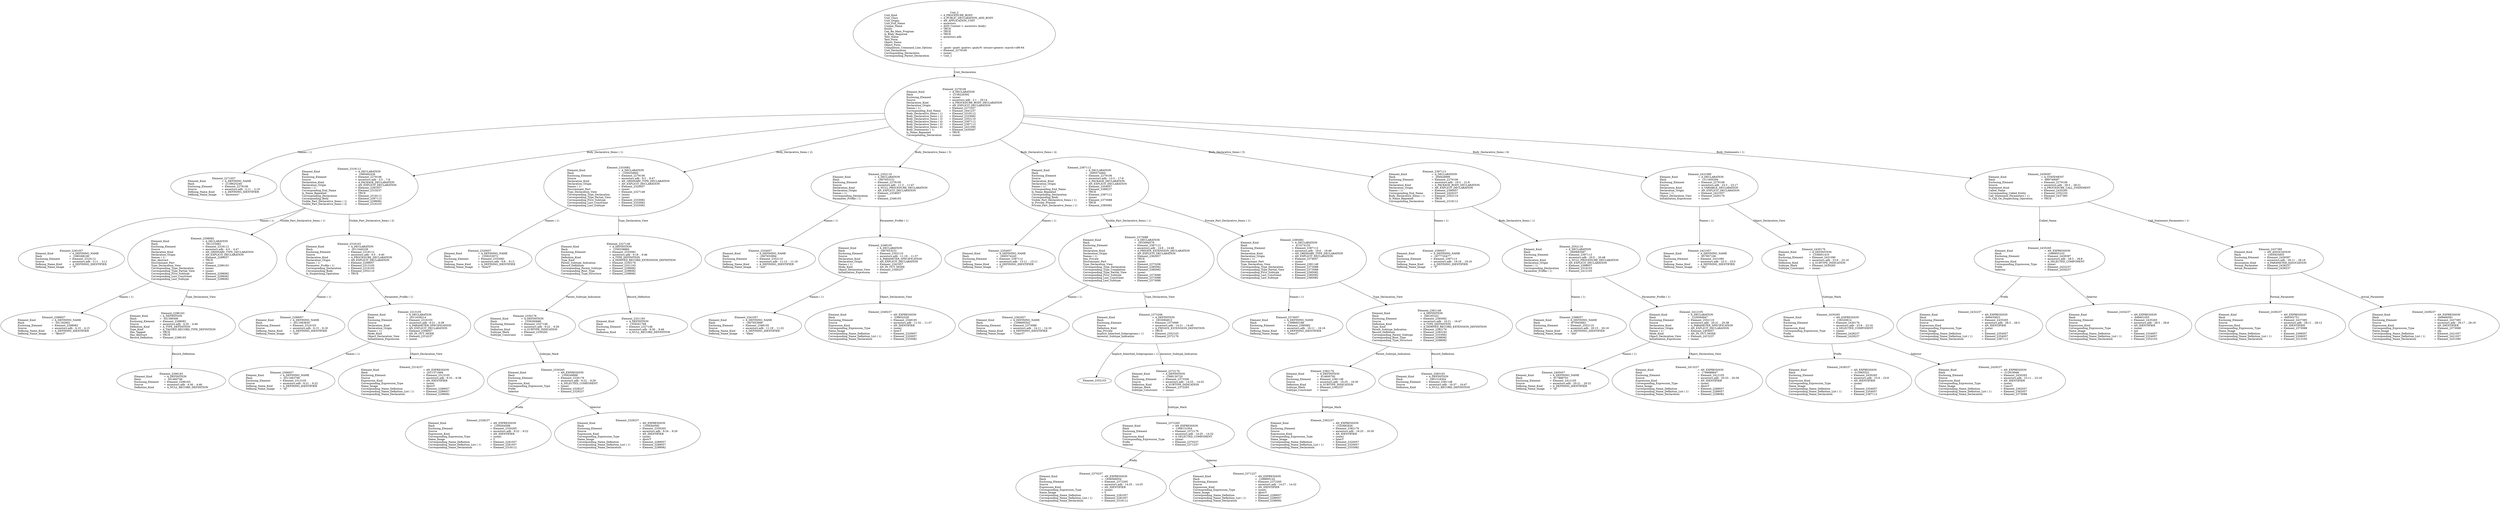 digraph "ancestors.adt" {
  Unit_2 -> Element_2279106
      [ label=Unit_Declaration ];
  Unit_2
      [ label=<<TABLE BORDER="0" CELLBORDER="0" CELLSPACING="0" CELLPADDING="0"> 
          <TR><TD COLSPAN="3">Unit_2</TD></TR>
          <TR><TD ALIGN="LEFT">Unit_Kind   </TD><TD> = </TD><TD ALIGN="LEFT">A_PROCEDURE_BODY</TD></TR>
          <TR><TD ALIGN="LEFT">Unit_Class   </TD><TD> = </TD><TD ALIGN="LEFT">A_PUBLIC_DECLARATION_AND_BODY</TD></TR>
          <TR><TD ALIGN="LEFT">Unit_Origin   </TD><TD> = </TD><TD ALIGN="LEFT">AN_APPLICATION_UNIT</TD></TR>
          <TR><TD ALIGN="LEFT">Unit_Full_Name    </TD><TD> = </TD><TD ALIGN="LEFT">ancestors</TD></TR>
          <TR><TD ALIGN="LEFT">Unique_Name   </TD><TD> = </TD><TD ALIGN="LEFT">ASIS Context 1: ancestors (body)</TD></TR>
          <TR><TD ALIGN="LEFT">Exists  </TD><TD> = </TD><TD ALIGN="LEFT">TRUE</TD></TR>
          <TR><TD ALIGN="LEFT">Can_Be_Main_Program     </TD><TD> = </TD><TD ALIGN="LEFT">TRUE</TD></TR>
          <TR><TD ALIGN="LEFT">Is_Body_Required     </TD><TD> = </TD><TD ALIGN="LEFT">TRUE</TD></TR>
          <TR><TD ALIGN="LEFT">Text_Name   </TD><TD> = </TD><TD ALIGN="LEFT">ancestors.adb</TD></TR>
          <TR><TD ALIGN="LEFT">Text_Form   </TD><TD> = </TD><TD ALIGN="LEFT"></TD></TR>
          <TR><TD ALIGN="LEFT">Object_Name   </TD><TD> = </TD><TD ALIGN="LEFT"></TD></TR>
          <TR><TD ALIGN="LEFT">Object_Form   </TD><TD> = </TD><TD ALIGN="LEFT"></TD></TR>
          <TR><TD ALIGN="LEFT">Compilation_Command_Line_Options         </TD><TD> = </TD><TD ALIGN="LEFT">-gnatc -gnatt -gnatws -gnatyN -mtune=generic -march=x86-64</TD></TR>
          <TR><TD ALIGN="LEFT">Unit_Declaration     </TD><TD> = </TD><TD ALIGN="LEFT">Element_2279106</TD></TR>
          <TR><TD ALIGN="LEFT">Corresponding_Declaration       </TD><TD> = </TD><TD ALIGN="LEFT">(none)</TD></TR>
          <TR><TD ALIGN="LEFT">Corresponding_Parent_Declaration         </TD><TD> = </TD><TD ALIGN="LEFT">Unit_1</TD></TR>
          </TABLE>> ];
  Element_2279106 -> Element_2271057
      [ label="Names ( 1)" ];
  Element_2279106 -> Element_2318112
      [ label="Body_Declarative_Items ( 1)" ];
  Element_2279106 -> Element_2333082
      [ label="Body_Declarative_Items ( 2)" ];
  Element_2279106 -> Element_2352110
      [ label="Body_Declarative_Items ( 3)" ];
  Element_2279106 -> Element_2387112
      [ label="Body_Declarative_Items ( 4)" ];
  Element_2279106 -> Element_2397113
      [ label="Body_Declarative_Items ( 5)" ];
  Element_2279106 -> Element_2431090
      [ label="Body_Declarative_Items ( 6)" ];
  Element_2279106 -> Element_2439397
      [ label="Body_Statements ( 1)" ];
  Element_2279106
      [ label=<<TABLE BORDER="0" CELLBORDER="0" CELLSPACING="0" CELLPADDING="0"> 
          <TR><TD COLSPAN="3">Element_2279106</TD></TR>
          <TR><TD ALIGN="LEFT">Element_Kind    </TD><TD> = </TD><TD ALIGN="LEFT">A_DECLARATION</TD></TR>
          <TR><TD ALIGN="LEFT">Hash  </TD><TD> = </TD><TD ALIGN="LEFT">-2138226392</TD></TR>
          <TR><TD ALIGN="LEFT">Enclosing_Element     </TD><TD> = </TD><TD ALIGN="LEFT">(none)</TD></TR>
          <TR><TD ALIGN="LEFT">Source  </TD><TD> = </TD><TD ALIGN="LEFT">ancestors.adb - 2:1 .. 29:14</TD></TR>
          <TR><TD ALIGN="LEFT">Declaration_Kind     </TD><TD> = </TD><TD ALIGN="LEFT">A_PROCEDURE_BODY_DECLARATION</TD></TR>
          <TR><TD ALIGN="LEFT">Declaration_Origin     </TD><TD> = </TD><TD ALIGN="LEFT">AN_EXPLICIT_DECLARATION</TD></TR>
          <TR><TD ALIGN="LEFT">Names ( 1)   </TD><TD> = </TD><TD ALIGN="LEFT">Element_2271057</TD></TR>
          <TR><TD ALIGN="LEFT">Corresponding_End_Name      </TD><TD> = </TD><TD ALIGN="LEFT">Element_2441237</TD></TR>
          <TR><TD ALIGN="LEFT">Body_Declarative_Items ( 1)       </TD><TD> = </TD><TD ALIGN="LEFT">Element_2318112</TD></TR>
          <TR><TD ALIGN="LEFT">Body_Declarative_Items ( 2)       </TD><TD> = </TD><TD ALIGN="LEFT">Element_2333082</TD></TR>
          <TR><TD ALIGN="LEFT">Body_Declarative_Items ( 3)       </TD><TD> = </TD><TD ALIGN="LEFT">Element_2352110</TD></TR>
          <TR><TD ALIGN="LEFT">Body_Declarative_Items ( 4)       </TD><TD> = </TD><TD ALIGN="LEFT">Element_2387112</TD></TR>
          <TR><TD ALIGN="LEFT">Body_Declarative_Items ( 5)       </TD><TD> = </TD><TD ALIGN="LEFT">Element_2397113</TD></TR>
          <TR><TD ALIGN="LEFT">Body_Declarative_Items ( 6)       </TD><TD> = </TD><TD ALIGN="LEFT">Element_2431090</TD></TR>
          <TR><TD ALIGN="LEFT">Body_Statements ( 1)      </TD><TD> = </TD><TD ALIGN="LEFT">Element_2439397</TD></TR>
          <TR><TD ALIGN="LEFT">Is_Name_Repeated     </TD><TD> = </TD><TD ALIGN="LEFT">TRUE</TD></TR>
          <TR><TD ALIGN="LEFT">Corresponding_Declaration       </TD><TD> = </TD><TD ALIGN="LEFT">(none)</TD></TR>
          </TABLE>> ];
  Element_2271057
      [ label=<<TABLE BORDER="0" CELLBORDER="0" CELLSPACING="0" CELLPADDING="0"> 
          <TR><TD COLSPAN="3">Element_2271057</TD></TR>
          <TR><TD ALIGN="LEFT">Element_Kind    </TD><TD> = </TD><TD ALIGN="LEFT">A_DEFINING_NAME</TD></TR>
          <TR><TD ALIGN="LEFT">Hash  </TD><TD> = </TD><TD ALIGN="LEFT">-2138625240</TD></TR>
          <TR><TD ALIGN="LEFT">Enclosing_Element     </TD><TD> = </TD><TD ALIGN="LEFT">Element_2279106</TD></TR>
          <TR><TD ALIGN="LEFT">Source  </TD><TD> = </TD><TD ALIGN="LEFT">ancestors.adb - 2:11 .. 2:19</TD></TR>
          <TR><TD ALIGN="LEFT">Defining_Name_Kind     </TD><TD> = </TD><TD ALIGN="LEFT">A_DEFINING_IDENTIFIER</TD></TR>
          <TR><TD ALIGN="LEFT">Defining_Name_Image     </TD><TD> = </TD><TD ALIGN="LEFT">"ancestors"</TD></TR>
          </TABLE>> ];
  Element_2318112 -> Element_2281057
      [ label="Names ( 1)" ];
  Element_2318112 -> Element_2298082
      [ label="Visible_Part_Declarative_Items ( 1)" ];
  Element_2318112 -> Element_2316103
      [ label="Visible_Part_Declarative_Items ( 2)" ];
  Element_2318112
      [ label=<<TABLE BORDER="0" CELLBORDER="0" CELLSPACING="0" CELLPADDING="0"> 
          <TR><TD COLSPAN="3">Element_2318112</TD></TR>
          <TR><TD ALIGN="LEFT">Element_Kind    </TD><TD> = </TD><TD ALIGN="LEFT">A_DECLARATION</TD></TR>
          <TR><TD ALIGN="LEFT">Hash  </TD><TD> = </TD><TD ALIGN="LEFT"> 1080492436</TD></TR>
          <TR><TD ALIGN="LEFT">Enclosing_Element     </TD><TD> = </TD><TD ALIGN="LEFT">Element_2279106</TD></TR>
          <TR><TD ALIGN="LEFT">Source  </TD><TD> = </TD><TD ALIGN="LEFT">ancestors.adb - 3:3 .. 7:8</TD></TR>
          <TR><TD ALIGN="LEFT">Declaration_Kind     </TD><TD> = </TD><TD ALIGN="LEFT">A_PACKAGE_DECLARATION</TD></TR>
          <TR><TD ALIGN="LEFT">Declaration_Origin     </TD><TD> = </TD><TD ALIGN="LEFT">AN_EXPLICIT_DECLARATION</TD></TR>
          <TR><TD ALIGN="LEFT">Names ( 1)   </TD><TD> = </TD><TD ALIGN="LEFT">Element_2281057</TD></TR>
          <TR><TD ALIGN="LEFT">Corresponding_End_Name      </TD><TD> = </TD><TD ALIGN="LEFT">Element_2319237</TD></TR>
          <TR><TD ALIGN="LEFT">Is_Name_Repeated     </TD><TD> = </TD><TD ALIGN="LEFT">TRUE</TD></TR>
          <TR><TD ALIGN="LEFT">Corresponding_Declaration       </TD><TD> = </TD><TD ALIGN="LEFT">Element_2318112</TD></TR>
          <TR><TD ALIGN="LEFT">Corresponding_Body     </TD><TD> = </TD><TD ALIGN="LEFT">Element_2397113</TD></TR>
          <TR><TD ALIGN="LEFT">Visible_Part_Declarative_Items ( 1)         </TD><TD> = </TD><TD ALIGN="LEFT">Element_2298082</TD></TR>
          <TR><TD ALIGN="LEFT">Visible_Part_Declarative_Items ( 2)         </TD><TD> = </TD><TD ALIGN="LEFT">Element_2316103</TD></TR>
          </TABLE>> ];
  Element_2281057
      [ label=<<TABLE BORDER="0" CELLBORDER="0" CELLSPACING="0" CELLPADDING="0"> 
          <TR><TD COLSPAN="3">Element_2281057</TD></TR>
          <TR><TD ALIGN="LEFT">Element_Kind    </TD><TD> = </TD><TD ALIGN="LEFT">A_DEFINING_NAME</TD></TR>
          <TR><TD ALIGN="LEFT">Hash  </TD><TD> = </TD><TD ALIGN="LEFT"> 1080268180</TD></TR>
          <TR><TD ALIGN="LEFT">Enclosing_Element     </TD><TD> = </TD><TD ALIGN="LEFT">Element_2318112</TD></TR>
          <TR><TD ALIGN="LEFT">Source  </TD><TD> = </TD><TD ALIGN="LEFT">ancestors.adb - 3:11 .. 3:11</TD></TR>
          <TR><TD ALIGN="LEFT">Defining_Name_Kind     </TD><TD> = </TD><TD ALIGN="LEFT">A_DEFINING_IDENTIFIER</TD></TR>
          <TR><TD ALIGN="LEFT">Defining_Name_Image     </TD><TD> = </TD><TD ALIGN="LEFT">"Y"</TD></TR>
          </TABLE>> ];
  Element_2298082 -> Element_2289057
      [ label="Names ( 1)" ];
  Element_2298082 -> Element_2296163
      [ label=Type_Declaration_View ];
  Element_2298082
      [ label=<<TABLE BORDER="0" CELLBORDER="0" CELLSPACING="0" CELLPADDING="0"> 
          <TR><TD COLSPAN="3">Element_2298082</TD></TR>
          <TR><TD ALIGN="LEFT">Element_Kind    </TD><TD> = </TD><TD ALIGN="LEFT">A_DECLARATION</TD></TR>
          <TR><TD ALIGN="LEFT">Hash  </TD><TD> = </TD><TD ALIGN="LEFT"> 541233482</TD></TR>
          <TR><TD ALIGN="LEFT">Enclosing_Element     </TD><TD> = </TD><TD ALIGN="LEFT">Element_2318112</TD></TR>
          <TR><TD ALIGN="LEFT">Source  </TD><TD> = </TD><TD ALIGN="LEFT">ancestors.adb - 4:5 .. 4:47</TD></TR>
          <TR><TD ALIGN="LEFT">Declaration_Kind     </TD><TD> = </TD><TD ALIGN="LEFT">AN_ORDINARY_TYPE_DECLARATION</TD></TR>
          <TR><TD ALIGN="LEFT">Declaration_Origin     </TD><TD> = </TD><TD ALIGN="LEFT">AN_EXPLICIT_DECLARATION</TD></TR>
          <TR><TD ALIGN="LEFT">Names ( 1)   </TD><TD> = </TD><TD ALIGN="LEFT">Element_2289057</TD></TR>
          <TR><TD ALIGN="LEFT">Has_Abstract    </TD><TD> = </TD><TD ALIGN="LEFT">TRUE</TD></TR>
          <TR><TD ALIGN="LEFT">Discriminant_Part     </TD><TD> = </TD><TD ALIGN="LEFT">(none)</TD></TR>
          <TR><TD ALIGN="LEFT">Type_Declaration_View      </TD><TD> = </TD><TD ALIGN="LEFT">Element_2296163</TD></TR>
          <TR><TD ALIGN="LEFT">Corresponding_Type_Declaration        </TD><TD> = </TD><TD ALIGN="LEFT">(none)</TD></TR>
          <TR><TD ALIGN="LEFT">Corresponding_Type_Partial_View        </TD><TD> = </TD><TD ALIGN="LEFT">(none)</TD></TR>
          <TR><TD ALIGN="LEFT">Corresponding_First_Subtype       </TD><TD> = </TD><TD ALIGN="LEFT">Element_2298082</TD></TR>
          <TR><TD ALIGN="LEFT">Corresponding_Last_Constraint        </TD><TD> = </TD><TD ALIGN="LEFT">Element_2298082</TD></TR>
          <TR><TD ALIGN="LEFT">Corresponding_Last_Subtype       </TD><TD> = </TD><TD ALIGN="LEFT">Element_2298082</TD></TR>
          </TABLE>> ];
  Element_2289057
      [ label=<<TABLE BORDER="0" CELLBORDER="0" CELLSPACING="0" CELLPADDING="0"> 
          <TR><TD COLSPAN="3">Element_2289057</TD></TR>
          <TR><TD ALIGN="LEFT">Element_Kind    </TD><TD> = </TD><TD ALIGN="LEFT">A_DEFINING_NAME</TD></TR>
          <TR><TD ALIGN="LEFT">Hash  </TD><TD> = </TD><TD ALIGN="LEFT"> 541182602</TD></TR>
          <TR><TD ALIGN="LEFT">Enclosing_Element     </TD><TD> = </TD><TD ALIGN="LEFT">Element_2298082</TD></TR>
          <TR><TD ALIGN="LEFT">Source  </TD><TD> = </TD><TD ALIGN="LEFT">ancestors.adb - 4:10 .. 4:15</TD></TR>
          <TR><TD ALIGN="LEFT">Defining_Name_Kind     </TD><TD> = </TD><TD ALIGN="LEFT">A_DEFINING_IDENTIFIER</TD></TR>
          <TR><TD ALIGN="LEFT">Defining_Name_Image     </TD><TD> = </TD><TD ALIGN="LEFT">"AbstrT"</TD></TR>
          </TABLE>> ];
  Element_2296163 -> Element_2296193
      [ label=Record_Definition ];
  Element_2296163
      [ label=<<TABLE BORDER="0" CELLBORDER="0" CELLSPACING="0" CELLPADDING="0"> 
          <TR><TD COLSPAN="3">Element_2296163</TD></TR>
          <TR><TD ALIGN="LEFT">Element_Kind    </TD><TD> = </TD><TD ALIGN="LEFT">A_DEFINITION</TD></TR>
          <TR><TD ALIGN="LEFT">Hash  </TD><TD> = </TD><TD ALIGN="LEFT"> 541399306</TD></TR>
          <TR><TD ALIGN="LEFT">Enclosing_Element     </TD><TD> = </TD><TD ALIGN="LEFT">Element_2298082</TD></TR>
          <TR><TD ALIGN="LEFT">Source  </TD><TD> = </TD><TD ALIGN="LEFT">ancestors.adb - 4:20 .. 4:46</TD></TR>
          <TR><TD ALIGN="LEFT">Definition_Kind    </TD><TD> = </TD><TD ALIGN="LEFT">A_TYPE_DEFINITION</TD></TR>
          <TR><TD ALIGN="LEFT">Type_Kind   </TD><TD> = </TD><TD ALIGN="LEFT">A_TAGGED_RECORD_TYPE_DEFINITION</TD></TR>
          <TR><TD ALIGN="LEFT">Has_Tagged   </TD><TD> = </TD><TD ALIGN="LEFT">TRUE</TD></TR>
          <TR><TD ALIGN="LEFT">Has_Abstract    </TD><TD> = </TD><TD ALIGN="LEFT">TRUE</TD></TR>
          <TR><TD ALIGN="LEFT">Record_Definition     </TD><TD> = </TD><TD ALIGN="LEFT">Element_2296193</TD></TR>
          </TABLE>> ];
  Element_2296193
      [ label=<<TABLE BORDER="0" CELLBORDER="0" CELLSPACING="0" CELLPADDING="0"> 
          <TR><TD COLSPAN="3">Element_2296193</TD></TR>
          <TR><TD ALIGN="LEFT">Element_Kind    </TD><TD> = </TD><TD ALIGN="LEFT">A_DEFINITION</TD></TR>
          <TR><TD ALIGN="LEFT">Hash  </TD><TD> = </TD><TD ALIGN="LEFT"> 541460746</TD></TR>
          <TR><TD ALIGN="LEFT">Enclosing_Element     </TD><TD> = </TD><TD ALIGN="LEFT">Element_2296163</TD></TR>
          <TR><TD ALIGN="LEFT">Source  </TD><TD> = </TD><TD ALIGN="LEFT">ancestors.adb - 4:36 .. 4:46</TD></TR>
          <TR><TD ALIGN="LEFT">Definition_Kind    </TD><TD> = </TD><TD ALIGN="LEFT">A_NULL_RECORD_DEFINITION</TD></TR>
          </TABLE>> ];
  Element_2316103 -> Element_2299057
      [ label="Names ( 1)" ];
  Element_2316103 -> Element_2313105
      [ label="Parameter_Profile ( 1)" ];
  Element_2316103
      [ label=<<TABLE BORDER="0" CELLBORDER="0" CELLSPACING="0" CELLPADDING="0"> 
          <TR><TD COLSPAN="3">Element_2316103</TD></TR>
          <TR><TD ALIGN="LEFT">Element_Kind    </TD><TD> = </TD><TD ALIGN="LEFT">A_DECLARATION</TD></TR>
          <TR><TD ALIGN="LEFT">Hash  </TD><TD> = </TD><TD ALIGN="LEFT">-2011640238</TD></TR>
          <TR><TD ALIGN="LEFT">Enclosing_Element     </TD><TD> = </TD><TD ALIGN="LEFT">Element_2318112</TD></TR>
          <TR><TD ALIGN="LEFT">Source  </TD><TD> = </TD><TD ALIGN="LEFT">ancestors.adb - 6:5 .. 6:40</TD></TR>
          <TR><TD ALIGN="LEFT">Declaration_Kind     </TD><TD> = </TD><TD ALIGN="LEFT">A_PROCEDURE_DECLARATION</TD></TR>
          <TR><TD ALIGN="LEFT">Declaration_Origin     </TD><TD> = </TD><TD ALIGN="LEFT">AN_EXPLICIT_DECLARATION</TD></TR>
          <TR><TD ALIGN="LEFT">Names ( 1)   </TD><TD> = </TD><TD ALIGN="LEFT">Element_2299057</TD></TR>
          <TR><TD ALIGN="LEFT">Parameter_Profile ( 1)      </TD><TD> = </TD><TD ALIGN="LEFT">Element_2313105</TD></TR>
          <TR><TD ALIGN="LEFT">Corresponding_Declaration       </TD><TD> = </TD><TD ALIGN="LEFT">Element_2316103</TD></TR>
          <TR><TD ALIGN="LEFT">Corresponding_Body     </TD><TD> = </TD><TD ALIGN="LEFT">Element_2552110</TD></TR>
          <TR><TD ALIGN="LEFT">Is_Dispatching_Operation       </TD><TD> = </TD><TD ALIGN="LEFT">TRUE</TD></TR>
          </TABLE>> ];
  Element_2299057
      [ label=<<TABLE BORDER="0" CELLBORDER="0" CELLSPACING="0" CELLPADDING="0"> 
          <TR><TD COLSPAN="3">Element_2299057</TD></TR>
          <TR><TD ALIGN="LEFT">Element_Kind    </TD><TD> = </TD><TD ALIGN="LEFT">A_DEFINING_NAME</TD></TR>
          <TR><TD ALIGN="LEFT">Hash  </TD><TD> = </TD><TD ALIGN="LEFT">-2011663630</TD></TR>
          <TR><TD ALIGN="LEFT">Enclosing_Element     </TD><TD> = </TD><TD ALIGN="LEFT">Element_2316103</TD></TR>
          <TR><TD ALIGN="LEFT">Source  </TD><TD> = </TD><TD ALIGN="LEFT">ancestors.adb - 6:15 .. 6:18</TD></TR>
          <TR><TD ALIGN="LEFT">Defining_Name_Kind     </TD><TD> = </TD><TD ALIGN="LEFT">A_DEFINING_IDENTIFIER</TD></TR>
          <TR><TD ALIGN="LEFT">Defining_Name_Image     </TD><TD> = </TD><TD ALIGN="LEFT">"init"</TD></TR>
          </TABLE>> ];
  Element_2313105 -> Element_2306057
      [ label="Names ( 1)" ];
  Element_2313105 -> Element_2314237
      [ label=Object_Declaration_View ];
  Element_2313105
      [ label=<<TABLE BORDER="0" CELLBORDER="0" CELLSPACING="0" CELLPADDING="0"> 
          <TR><TD COLSPAN="3">Element_2313105</TD></TR>
          <TR><TD ALIGN="LEFT">Element_Kind    </TD><TD> = </TD><TD ALIGN="LEFT">A_DECLARATION</TD></TR>
          <TR><TD ALIGN="LEFT">Hash  </TD><TD> = </TD><TD ALIGN="LEFT">-2011639214</TD></TR>
          <TR><TD ALIGN="LEFT">Enclosing_Element     </TD><TD> = </TD><TD ALIGN="LEFT">Element_2316103</TD></TR>
          <TR><TD ALIGN="LEFT">Source  </TD><TD> = </TD><TD ALIGN="LEFT">ancestors.adb - 6:21 .. 6:38</TD></TR>
          <TR><TD ALIGN="LEFT">Declaration_Kind     </TD><TD> = </TD><TD ALIGN="LEFT">A_PARAMETER_SPECIFICATION</TD></TR>
          <TR><TD ALIGN="LEFT">Declaration_Origin     </TD><TD> = </TD><TD ALIGN="LEFT">AN_EXPLICIT_DECLARATION</TD></TR>
          <TR><TD ALIGN="LEFT">Names ( 1)   </TD><TD> = </TD><TD ALIGN="LEFT">Element_2306057</TD></TR>
          <TR><TD ALIGN="LEFT">Mode_Kind   </TD><TD> = </TD><TD ALIGN="LEFT">AN_IN_OUT_MODE</TD></TR>
          <TR><TD ALIGN="LEFT">Object_Declaration_View      </TD><TD> = </TD><TD ALIGN="LEFT">Element_2314237</TD></TR>
          <TR><TD ALIGN="LEFT">Initialization_Expression       </TD><TD> = </TD><TD ALIGN="LEFT">(none)</TD></TR>
          </TABLE>> ];
  Element_2306057
      [ label=<<TABLE BORDER="0" CELLBORDER="0" CELLSPACING="0" CELLPADDING="0"> 
          <TR><TD COLSPAN="3">Element_2306057</TD></TR>
          <TR><TD ALIGN="LEFT">Element_Kind    </TD><TD> = </TD><TD ALIGN="LEFT">A_DEFINING_NAME</TD></TR>
          <TR><TD ALIGN="LEFT">Hash  </TD><TD> = </TD><TD ALIGN="LEFT">-2011663790</TD></TR>
          <TR><TD ALIGN="LEFT">Enclosing_Element     </TD><TD> = </TD><TD ALIGN="LEFT">Element_2313105</TD></TR>
          <TR><TD ALIGN="LEFT">Source  </TD><TD> = </TD><TD ALIGN="LEFT">ancestors.adb - 6:21 .. 6:22</TD></TR>
          <TR><TD ALIGN="LEFT">Defining_Name_Kind     </TD><TD> = </TD><TD ALIGN="LEFT">A_DEFINING_IDENTIFIER</TD></TR>
          <TR><TD ALIGN="LEFT">Defining_Name_Image     </TD><TD> = </TD><TD ALIGN="LEFT">"el"</TD></TR>
          </TABLE>> ];
  Element_2314237
      [ label=<<TABLE BORDER="0" CELLBORDER="0" CELLSPACING="0" CELLPADDING="0"> 
          <TR><TD COLSPAN="3">Element_2314237</TD></TR>
          <TR><TD ALIGN="LEFT">Element_Kind    </TD><TD> = </TD><TD ALIGN="LEFT">AN_EXPRESSION</TD></TR>
          <TR><TD ALIGN="LEFT">Hash  </TD><TD> = </TD><TD ALIGN="LEFT">-2011571694</TD></TR>
          <TR><TD ALIGN="LEFT">Enclosing_Element     </TD><TD> = </TD><TD ALIGN="LEFT">Element_2313105</TD></TR>
          <TR><TD ALIGN="LEFT">Source  </TD><TD> = </TD><TD ALIGN="LEFT">ancestors.adb - 6:33 .. 6:38</TD></TR>
          <TR><TD ALIGN="LEFT">Expression_Kind    </TD><TD> = </TD><TD ALIGN="LEFT">AN_IDENTIFIER</TD></TR>
          <TR><TD ALIGN="LEFT">Corresponding_Expression_Type        </TD><TD> = </TD><TD ALIGN="LEFT">(none)</TD></TR>
          <TR><TD ALIGN="LEFT">Name_Image   </TD><TD> = </TD><TD ALIGN="LEFT">AbstrT</TD></TR>
          <TR><TD ALIGN="LEFT">Corresponding_Name_Definition        </TD><TD> = </TD><TD ALIGN="LEFT">Element_2289057</TD></TR>
          <TR><TD ALIGN="LEFT">Corresponding_Name_Definition_List ( 1)          </TD><TD> = </TD><TD ALIGN="LEFT">Element_2289057</TD></TR>
          <TR><TD ALIGN="LEFT">Corresponding_Name_Declaration        </TD><TD> = </TD><TD ALIGN="LEFT">Element_2298082</TD></TR>
          </TABLE>> ];
  Element_2333082 -> Element_2320057
      [ label="Names ( 1)" ];
  Element_2333082 -> Element_2327148
      [ label=Type_Declaration_View ];
  Element_2333082
      [ label=<<TABLE BORDER="0" CELLBORDER="0" CELLSPACING="0" CELLPADDING="0"> 
          <TR><TD COLSPAN="3">Element_2333082</TD></TR>
          <TR><TD ALIGN="LEFT">Element_Kind    </TD><TD> = </TD><TD ALIGN="LEFT">A_DECLARATION</TD></TR>
          <TR><TD ALIGN="LEFT">Hash  </TD><TD> = </TD><TD ALIGN="LEFT"> 1359254662</TD></TR>
          <TR><TD ALIGN="LEFT">Enclosing_Element     </TD><TD> = </TD><TD ALIGN="LEFT">Element_2279106</TD></TR>
          <TR><TD ALIGN="LEFT">Source  </TD><TD> = </TD><TD ALIGN="LEFT">ancestors.adb - 9:3 .. 9:47</TD></TR>
          <TR><TD ALIGN="LEFT">Declaration_Kind     </TD><TD> = </TD><TD ALIGN="LEFT">AN_ORDINARY_TYPE_DECLARATION</TD></TR>
          <TR><TD ALIGN="LEFT">Declaration_Origin     </TD><TD> = </TD><TD ALIGN="LEFT">AN_EXPLICIT_DECLARATION</TD></TR>
          <TR><TD ALIGN="LEFT">Names ( 1)   </TD><TD> = </TD><TD ALIGN="LEFT">Element_2320057</TD></TR>
          <TR><TD ALIGN="LEFT">Discriminant_Part     </TD><TD> = </TD><TD ALIGN="LEFT">(none)</TD></TR>
          <TR><TD ALIGN="LEFT">Type_Declaration_View      </TD><TD> = </TD><TD ALIGN="LEFT">Element_2327148</TD></TR>
          <TR><TD ALIGN="LEFT">Corresponding_Type_Declaration        </TD><TD> = </TD><TD ALIGN="LEFT">(none)</TD></TR>
          <TR><TD ALIGN="LEFT">Corresponding_Type_Partial_View        </TD><TD> = </TD><TD ALIGN="LEFT">(none)</TD></TR>
          <TR><TD ALIGN="LEFT">Corresponding_First_Subtype       </TD><TD> = </TD><TD ALIGN="LEFT">Element_2333082</TD></TR>
          <TR><TD ALIGN="LEFT">Corresponding_Last_Constraint        </TD><TD> = </TD><TD ALIGN="LEFT">Element_2333082</TD></TR>
          <TR><TD ALIGN="LEFT">Corresponding_Last_Subtype       </TD><TD> = </TD><TD ALIGN="LEFT">Element_2333082</TD></TR>
          </TABLE>> ];
  Element_2320057
      [ label=<<TABLE BORDER="0" CELLBORDER="0" CELLSPACING="0" CELLPADDING="0"> 
          <TR><TD COLSPAN="3">Element_2320057</TD></TR>
          <TR><TD ALIGN="LEFT">Element_Kind    </TD><TD> = </TD><TD ALIGN="LEFT">A_DEFINING_NAME</TD></TR>
          <TR><TD ALIGN="LEFT">Hash  </TD><TD> = </TD><TD ALIGN="LEFT"> 1359253072</TD></TR>
          <TR><TD ALIGN="LEFT">Enclosing_Element     </TD><TD> = </TD><TD ALIGN="LEFT">Element_2333082</TD></TR>
          <TR><TD ALIGN="LEFT">Source  </TD><TD> = </TD><TD ALIGN="LEFT">ancestors.adb - 9:8 .. 9:13</TD></TR>
          <TR><TD ALIGN="LEFT">Defining_Name_Kind     </TD><TD> = </TD><TD ALIGN="LEFT">A_DEFINING_IDENTIFIER</TD></TR>
          <TR><TD ALIGN="LEFT">Defining_Name_Image     </TD><TD> = </TD><TD ALIGN="LEFT">"InterT"</TD></TR>
          </TABLE>> ];
  Element_2327148 -> Element_2330176
      [ label=Parent_Subtype_Indication ];
  Element_2327148 -> Element_2331193
      [ label=Record_Definition ];
  Element_2327148
      [ label=<<TABLE BORDER="0" CELLBORDER="0" CELLSPACING="0" CELLPADDING="0"> 
          <TR><TD COLSPAN="3">Element_2327148</TD></TR>
          <TR><TD ALIGN="LEFT">Element_Kind    </TD><TD> = </TD><TD ALIGN="LEFT">A_DEFINITION</TD></TR>
          <TR><TD ALIGN="LEFT">Hash  </TD><TD> = </TD><TD ALIGN="LEFT"> 1359258884</TD></TR>
          <TR><TD ALIGN="LEFT">Enclosing_Element     </TD><TD> = </TD><TD ALIGN="LEFT">Element_2333082</TD></TR>
          <TR><TD ALIGN="LEFT">Source  </TD><TD> = </TD><TD ALIGN="LEFT">ancestors.adb - 9:18 .. 9:46</TD></TR>
          <TR><TD ALIGN="LEFT">Definition_Kind    </TD><TD> = </TD><TD ALIGN="LEFT">A_TYPE_DEFINITION</TD></TR>
          <TR><TD ALIGN="LEFT">Type_Kind   </TD><TD> = </TD><TD ALIGN="LEFT">A_DERIVED_RECORD_EXTENSION_DEFINITION</TD></TR>
          <TR><TD ALIGN="LEFT">Parent_Subtype_Indication       </TD><TD> = </TD><TD ALIGN="LEFT">Element_2330176</TD></TR>
          <TR><TD ALIGN="LEFT">Record_Definition     </TD><TD> = </TD><TD ALIGN="LEFT">Element_2331193</TD></TR>
          <TR><TD ALIGN="LEFT">Corresponding_Parent_Subtype        </TD><TD> = </TD><TD ALIGN="LEFT">Element_2298082</TD></TR>
          <TR><TD ALIGN="LEFT">Corresponding_Root_Type      </TD><TD> = </TD><TD ALIGN="LEFT">Element_2298082</TD></TR>
          <TR><TD ALIGN="LEFT">Corresponding_Type_Structure        </TD><TD> = </TD><TD ALIGN="LEFT">Element_2298082</TD></TR>
          </TABLE>> ];
  Element_2330176 -> Element_2330265
      [ label=Subtype_Mark ];
  Element_2330176
      [ label=<<TABLE BORDER="0" CELLBORDER="0" CELLSPACING="0" CELLPADDING="0"> 
          <TR><TD COLSPAN="3">Element_2330176</TD></TR>
          <TR><TD ALIGN="LEFT">Element_Kind    </TD><TD> = </TD><TD ALIGN="LEFT">A_DEFINITION</TD></TR>
          <TR><TD ALIGN="LEFT">Hash  </TD><TD> = </TD><TD ALIGN="LEFT"> 1359260686</TD></TR>
          <TR><TD ALIGN="LEFT">Enclosing_Element     </TD><TD> = </TD><TD ALIGN="LEFT">Element_2327148</TD></TR>
          <TR><TD ALIGN="LEFT">Source  </TD><TD> = </TD><TD ALIGN="LEFT">ancestors.adb - 9:22 .. 9:29</TD></TR>
          <TR><TD ALIGN="LEFT">Definition_Kind    </TD><TD> = </TD><TD ALIGN="LEFT">A_SUBTYPE_INDICATION</TD></TR>
          <TR><TD ALIGN="LEFT">Subtype_Mark    </TD><TD> = </TD><TD ALIGN="LEFT">Element_2330265</TD></TR>
          <TR><TD ALIGN="LEFT">Subtype_Constraint     </TD><TD> = </TD><TD ALIGN="LEFT">(none)</TD></TR>
          </TABLE>> ];
  Element_2330265 -> Element_2328237
      [ label=Prefix ];
  Element_2330265 -> Element_2329237
      [ label=Selector ];
  Element_2330265
      [ label=<<TABLE BORDER="0" CELLBORDER="0" CELLSPACING="0" CELLPADDING="0"> 
          <TR><TD COLSPAN="3">Element_2330265</TD></TR>
          <TR><TD ALIGN="LEFT">Element_Kind    </TD><TD> = </TD><TD ALIGN="LEFT">AN_EXPRESSION</TD></TR>
          <TR><TD ALIGN="LEFT">Hash  </TD><TD> = </TD><TD ALIGN="LEFT"> 1359249998</TD></TR>
          <TR><TD ALIGN="LEFT">Enclosing_Element     </TD><TD> = </TD><TD ALIGN="LEFT">Element_2330176</TD></TR>
          <TR><TD ALIGN="LEFT">Source  </TD><TD> = </TD><TD ALIGN="LEFT">ancestors.adb - 9:22 .. 9:29</TD></TR>
          <TR><TD ALIGN="LEFT">Expression_Kind    </TD><TD> = </TD><TD ALIGN="LEFT">A_SELECTED_COMPONENT</TD></TR>
          <TR><TD ALIGN="LEFT">Corresponding_Expression_Type        </TD><TD> = </TD><TD ALIGN="LEFT">(none)</TD></TR>
          <TR><TD ALIGN="LEFT">Prefix  </TD><TD> = </TD><TD ALIGN="LEFT">Element_2328237</TD></TR>
          <TR><TD ALIGN="LEFT">Selector   </TD><TD> = </TD><TD ALIGN="LEFT">Element_2329237</TD></TR>
          </TABLE>> ];
  Element_2328237
      [ label=<<TABLE BORDER="0" CELLBORDER="0" CELLSPACING="0" CELLPADDING="0"> 
          <TR><TD COLSPAN="3">Element_2328237</TD></TR>
          <TR><TD ALIGN="LEFT">Element_Kind    </TD><TD> = </TD><TD ALIGN="LEFT">AN_EXPRESSION</TD></TR>
          <TR><TD ALIGN="LEFT">Hash  </TD><TD> = </TD><TD ALIGN="LEFT"> 1359264588</TD></TR>
          <TR><TD ALIGN="LEFT">Enclosing_Element     </TD><TD> = </TD><TD ALIGN="LEFT">Element_2330265</TD></TR>
          <TR><TD ALIGN="LEFT">Source  </TD><TD> = </TD><TD ALIGN="LEFT">ancestors.adb - 9:22 .. 9:22</TD></TR>
          <TR><TD ALIGN="LEFT">Expression_Kind    </TD><TD> = </TD><TD ALIGN="LEFT">AN_IDENTIFIER</TD></TR>
          <TR><TD ALIGN="LEFT">Corresponding_Expression_Type        </TD><TD> = </TD><TD ALIGN="LEFT">(none)</TD></TR>
          <TR><TD ALIGN="LEFT">Name_Image   </TD><TD> = </TD><TD ALIGN="LEFT">Y</TD></TR>
          <TR><TD ALIGN="LEFT">Corresponding_Name_Definition        </TD><TD> = </TD><TD ALIGN="LEFT">Element_2281057</TD></TR>
          <TR><TD ALIGN="LEFT">Corresponding_Name_Definition_List ( 1)          </TD><TD> = </TD><TD ALIGN="LEFT">Element_2281057</TD></TR>
          <TR><TD ALIGN="LEFT">Corresponding_Name_Declaration        </TD><TD> = </TD><TD ALIGN="LEFT">Element_2318112</TD></TR>
          </TABLE>> ];
  Element_2329237
      [ label=<<TABLE BORDER="0" CELLBORDER="0" CELLSPACING="0" CELLPADDING="0"> 
          <TR><TD COLSPAN="3">Element_2329237</TD></TR>
          <TR><TD ALIGN="LEFT">Element_Kind    </TD><TD> = </TD><TD ALIGN="LEFT">AN_EXPRESSION</TD></TR>
          <TR><TD ALIGN="LEFT">Hash  </TD><TD> = </TD><TD ALIGN="LEFT"> 1359264592</TD></TR>
          <TR><TD ALIGN="LEFT">Enclosing_Element     </TD><TD> = </TD><TD ALIGN="LEFT">Element_2330265</TD></TR>
          <TR><TD ALIGN="LEFT">Source  </TD><TD> = </TD><TD ALIGN="LEFT">ancestors.adb - 9:24 .. 9:29</TD></TR>
          <TR><TD ALIGN="LEFT">Expression_Kind    </TD><TD> = </TD><TD ALIGN="LEFT">AN_IDENTIFIER</TD></TR>
          <TR><TD ALIGN="LEFT">Corresponding_Expression_Type        </TD><TD> = </TD><TD ALIGN="LEFT">(none)</TD></TR>
          <TR><TD ALIGN="LEFT">Name_Image   </TD><TD> = </TD><TD ALIGN="LEFT">AbstrT</TD></TR>
          <TR><TD ALIGN="LEFT">Corresponding_Name_Definition        </TD><TD> = </TD><TD ALIGN="LEFT">Element_2289057</TD></TR>
          <TR><TD ALIGN="LEFT">Corresponding_Name_Definition_List ( 1)          </TD><TD> = </TD><TD ALIGN="LEFT">Element_2289057</TD></TR>
          <TR><TD ALIGN="LEFT">Corresponding_Name_Declaration        </TD><TD> = </TD><TD ALIGN="LEFT">Element_2298082</TD></TR>
          </TABLE>> ];
  Element_2331193
      [ label=<<TABLE BORDER="0" CELLBORDER="0" CELLSPACING="0" CELLPADDING="0"> 
          <TR><TD COLSPAN="3">Element_2331193</TD></TR>
          <TR><TD ALIGN="LEFT">Element_Kind    </TD><TD> = </TD><TD ALIGN="LEFT">A_DEFINITION</TD></TR>
          <TR><TD ALIGN="LEFT">Hash  </TD><TD> = </TD><TD ALIGN="LEFT"> 1359261768</TD></TR>
          <TR><TD ALIGN="LEFT">Enclosing_Element     </TD><TD> = </TD><TD ALIGN="LEFT">Element_2327148</TD></TR>
          <TR><TD ALIGN="LEFT">Source  </TD><TD> = </TD><TD ALIGN="LEFT">ancestors.adb - 9:36 .. 9:46</TD></TR>
          <TR><TD ALIGN="LEFT">Definition_Kind    </TD><TD> = </TD><TD ALIGN="LEFT">A_NULL_RECORD_DEFINITION</TD></TR>
          </TABLE>> ];
  Element_2352110 -> Element_2334057
      [ label="Names ( 1)" ];
  Element_2352110 -> Element_2348105
      [ label="Parameter_Profile ( 1)" ];
  Element_2352110
      [ label=<<TABLE BORDER="0" CELLBORDER="0" CELLSPACING="0" CELLPADDING="0"> 
          <TR><TD COLSPAN="3">Element_2352110</TD></TR>
          <TR><TD ALIGN="LEFT">Element_Kind    </TD><TD> = </TD><TD ALIGN="LEFT">A_DECLARATION</TD></TR>
          <TR><TD ALIGN="LEFT">Hash  </TD><TD> = </TD><TD ALIGN="LEFT">-1807653151</TD></TR>
          <TR><TD ALIGN="LEFT">Enclosing_Element     </TD><TD> = </TD><TD ALIGN="LEFT">Element_2279106</TD></TR>
          <TR><TD ALIGN="LEFT">Source  </TD><TD> = </TD><TD ALIGN="LEFT">ancestors.adb - 11:3 .. 11:47</TD></TR>
          <TR><TD ALIGN="LEFT">Declaration_Kind     </TD><TD> = </TD><TD ALIGN="LEFT">A_NULL_PROCEDURE_DECLARATION</TD></TR>
          <TR><TD ALIGN="LEFT">Declaration_Origin     </TD><TD> = </TD><TD ALIGN="LEFT">AN_EXPLICIT_DECLARATION</TD></TR>
          <TR><TD ALIGN="LEFT">Names ( 1)   </TD><TD> = </TD><TD ALIGN="LEFT">Element_2334057</TD></TR>
          <TR><TD ALIGN="LEFT">Corresponding_Declaration       </TD><TD> = </TD><TD ALIGN="LEFT">(none)</TD></TR>
          <TR><TD ALIGN="LEFT">Parameter_Profile ( 1)      </TD><TD> = </TD><TD ALIGN="LEFT">Element_2348105</TD></TR>
          </TABLE>> ];
  Element_2334057
      [ label=<<TABLE BORDER="0" CELLBORDER="0" CELLSPACING="0" CELLPADDING="0"> 
          <TR><TD COLSPAN="3">Element_2334057</TD></TR>
          <TR><TD ALIGN="LEFT">Element_Kind    </TD><TD> = </TD><TD ALIGN="LEFT">A_DEFINING_NAME</TD></TR>
          <TR><TD ALIGN="LEFT">Hash  </TD><TD> = </TD><TD ALIGN="LEFT">-1807653994</TD></TR>
          <TR><TD ALIGN="LEFT">Enclosing_Element     </TD><TD> = </TD><TD ALIGN="LEFT">Element_2352110</TD></TR>
          <TR><TD ALIGN="LEFT">Source  </TD><TD> = </TD><TD ALIGN="LEFT">ancestors.adb - 11:13 .. 11:16</TD></TR>
          <TR><TD ALIGN="LEFT">Defining_Name_Kind     </TD><TD> = </TD><TD ALIGN="LEFT">A_DEFINING_IDENTIFIER</TD></TR>
          <TR><TD ALIGN="LEFT">Defining_Name_Image     </TD><TD> = </TD><TD ALIGN="LEFT">"init"</TD></TR>
          </TABLE>> ];
  Element_2348105 -> Element_2341057
      [ label="Names ( 1)" ];
  Element_2348105 -> Element_2349237
      [ label=Object_Declaration_View ];
  Element_2348105
      [ label=<<TABLE BORDER="0" CELLBORDER="0" CELLSPACING="0" CELLPADDING="0"> 
          <TR><TD COLSPAN="3">Element_2348105</TD></TR>
          <TR><TD ALIGN="LEFT">Element_Kind    </TD><TD> = </TD><TD ALIGN="LEFT">A_DECLARATION</TD></TR>
          <TR><TD ALIGN="LEFT">Hash  </TD><TD> = </TD><TD ALIGN="LEFT">-1807653231</TD></TR>
          <TR><TD ALIGN="LEFT">Enclosing_Element     </TD><TD> = </TD><TD ALIGN="LEFT">Element_2352110</TD></TR>
          <TR><TD ALIGN="LEFT">Source  </TD><TD> = </TD><TD ALIGN="LEFT">ancestors.adb - 11:19 .. 11:37</TD></TR>
          <TR><TD ALIGN="LEFT">Declaration_Kind     </TD><TD> = </TD><TD ALIGN="LEFT">A_PARAMETER_SPECIFICATION</TD></TR>
          <TR><TD ALIGN="LEFT">Declaration_Origin     </TD><TD> = </TD><TD ALIGN="LEFT">AN_EXPLICIT_DECLARATION</TD></TR>
          <TR><TD ALIGN="LEFT">Names ( 1)   </TD><TD> = </TD><TD ALIGN="LEFT">Element_2341057</TD></TR>
          <TR><TD ALIGN="LEFT">Mode_Kind   </TD><TD> = </TD><TD ALIGN="LEFT">AN_IN_OUT_MODE</TD></TR>
          <TR><TD ALIGN="LEFT">Object_Declaration_View      </TD><TD> = </TD><TD ALIGN="LEFT">Element_2349237</TD></TR>
          <TR><TD ALIGN="LEFT">Initialization_Expression       </TD><TD> = </TD><TD ALIGN="LEFT">(none)</TD></TR>
          </TABLE>> ];
  Element_2341057
      [ label=<<TABLE BORDER="0" CELLBORDER="0" CELLSPACING="0" CELLPADDING="0"> 
          <TR><TD COLSPAN="3">Element_2341057</TD></TR>
          <TR><TD ALIGN="LEFT">Element_Kind    </TD><TD> = </TD><TD ALIGN="LEFT">A_DEFINING_NAME</TD></TR>
          <TR><TD ALIGN="LEFT">Hash  </TD><TD> = </TD><TD ALIGN="LEFT">-1807653999</TD></TR>
          <TR><TD ALIGN="LEFT">Enclosing_Element     </TD><TD> = </TD><TD ALIGN="LEFT">Element_2348105</TD></TR>
          <TR><TD ALIGN="LEFT">Source  </TD><TD> = </TD><TD ALIGN="LEFT">ancestors.adb - 11:19 .. 11:22</TD></TR>
          <TR><TD ALIGN="LEFT">Defining_Name_Kind     </TD><TD> = </TD><TD ALIGN="LEFT">A_DEFINING_IDENTIFIER</TD></TR>
          <TR><TD ALIGN="LEFT">Defining_Name_Image     </TD><TD> = </TD><TD ALIGN="LEFT">"elem"</TD></TR>
          </TABLE>> ];
  Element_2349237
      [ label=<<TABLE BORDER="0" CELLBORDER="0" CELLSPACING="0" CELLPADDING="0"> 
          <TR><TD COLSPAN="3">Element_2349237</TD></TR>
          <TR><TD ALIGN="LEFT">Element_Kind    </TD><TD> = </TD><TD ALIGN="LEFT">AN_EXPRESSION</TD></TR>
          <TR><TD ALIGN="LEFT">Hash  </TD><TD> = </TD><TD ALIGN="LEFT"> 339832528</TD></TR>
          <TR><TD ALIGN="LEFT">Enclosing_Element     </TD><TD> = </TD><TD ALIGN="LEFT">Element_2348105</TD></TR>
          <TR><TD ALIGN="LEFT">Source  </TD><TD> = </TD><TD ALIGN="LEFT">ancestors.adb - 11:32 .. 11:37</TD></TR>
          <TR><TD ALIGN="LEFT">Expression_Kind    </TD><TD> = </TD><TD ALIGN="LEFT">AN_IDENTIFIER</TD></TR>
          <TR><TD ALIGN="LEFT">Corresponding_Expression_Type        </TD><TD> = </TD><TD ALIGN="LEFT">(none)</TD></TR>
          <TR><TD ALIGN="LEFT">Name_Image   </TD><TD> = </TD><TD ALIGN="LEFT">InterT</TD></TR>
          <TR><TD ALIGN="LEFT">Corresponding_Name_Definition        </TD><TD> = </TD><TD ALIGN="LEFT">Element_2320057</TD></TR>
          <TR><TD ALIGN="LEFT">Corresponding_Name_Definition_List ( 1)          </TD><TD> = </TD><TD ALIGN="LEFT">Element_2320057</TD></TR>
          <TR><TD ALIGN="LEFT">Corresponding_Name_Declaration        </TD><TD> = </TD><TD ALIGN="LEFT">Element_2333082</TD></TR>
          </TABLE>> ];
  Element_2387112 -> Element_2354057
      [ label="Names ( 1)" ];
  Element_2387112 -> Element_2373088
      [ label="Visible_Part_Declarative_Items ( 1)" ];
  Element_2387112 -> Element_2385082
      [ label="Private_Part_Declarative_Items ( 1)" ];
  Element_2387112
      [ label=<<TABLE BORDER="0" CELLBORDER="0" CELLSPACING="0" CELLPADDING="0"> 
          <TR><TD COLSPAN="3">Element_2387112</TD></TR>
          <TR><TD ALIGN="LEFT">Element_Kind    </TD><TD> = </TD><TD ALIGN="LEFT">A_DECLARATION</TD></TR>
          <TR><TD ALIGN="LEFT">Hash  </TD><TD> = </TD><TD ALIGN="LEFT"> 1695574464</TD></TR>
          <TR><TD ALIGN="LEFT">Enclosing_Element     </TD><TD> = </TD><TD ALIGN="LEFT">Element_2279106</TD></TR>
          <TR><TD ALIGN="LEFT">Source  </TD><TD> = </TD><TD ALIGN="LEFT">ancestors.adb - 13:3 .. 17:8</TD></TR>
          <TR><TD ALIGN="LEFT">Declaration_Kind     </TD><TD> = </TD><TD ALIGN="LEFT">A_PACKAGE_DECLARATION</TD></TR>
          <TR><TD ALIGN="LEFT">Declaration_Origin     </TD><TD> = </TD><TD ALIGN="LEFT">AN_EXPLICIT_DECLARATION</TD></TR>
          <TR><TD ALIGN="LEFT">Names ( 1)   </TD><TD> = </TD><TD ALIGN="LEFT">Element_2354057</TD></TR>
          <TR><TD ALIGN="LEFT">Corresponding_End_Name      </TD><TD> = </TD><TD ALIGN="LEFT">Element_2388237</TD></TR>
          <TR><TD ALIGN="LEFT">Is_Name_Repeated     </TD><TD> = </TD><TD ALIGN="LEFT">TRUE</TD></TR>
          <TR><TD ALIGN="LEFT">Corresponding_Declaration       </TD><TD> = </TD><TD ALIGN="LEFT">Element_2387112</TD></TR>
          <TR><TD ALIGN="LEFT">Corresponding_Body     </TD><TD> = </TD><TD ALIGN="LEFT">(none)</TD></TR>
          <TR><TD ALIGN="LEFT">Visible_Part_Declarative_Items ( 1)         </TD><TD> = </TD><TD ALIGN="LEFT">Element_2373088</TD></TR>
          <TR><TD ALIGN="LEFT">Is_Private_Present     </TD><TD> = </TD><TD ALIGN="LEFT">TRUE</TD></TR>
          <TR><TD ALIGN="LEFT">Private_Part_Declarative_Items ( 1)         </TD><TD> = </TD><TD ALIGN="LEFT">Element_2385082</TD></TR>
          </TABLE>> ];
  Element_2354057
      [ label=<<TABLE BORDER="0" CELLBORDER="0" CELLSPACING="0" CELLPADDING="0"> 
          <TR><TD COLSPAN="3">Element_2354057</TD></TR>
          <TR><TD ALIGN="LEFT">Element_Kind    </TD><TD> = </TD><TD ALIGN="LEFT">A_DEFINING_NAME</TD></TR>
          <TR><TD ALIGN="LEFT">Hash  </TD><TD> = </TD><TD ALIGN="LEFT"> 1695574245</TD></TR>
          <TR><TD ALIGN="LEFT">Enclosing_Element     </TD><TD> = </TD><TD ALIGN="LEFT">Element_2387112</TD></TR>
          <TR><TD ALIGN="LEFT">Source  </TD><TD> = </TD><TD ALIGN="LEFT">ancestors.adb - 13:11 .. 13:11</TD></TR>
          <TR><TD ALIGN="LEFT">Defining_Name_Kind     </TD><TD> = </TD><TD ALIGN="LEFT">A_DEFINING_IDENTIFIER</TD></TR>
          <TR><TD ALIGN="LEFT">Defining_Name_Image     </TD><TD> = </TD><TD ALIGN="LEFT">"Z"</TD></TR>
          </TABLE>> ];
  Element_2373088 -> Element_2362057
      [ label="Names ( 1)" ];
  Element_2373088 -> Element_2373206
      [ label=Type_Declaration_View ];
  Element_2373088
      [ label=<<TABLE BORDER="0" CELLBORDER="0" CELLSPACING="0" CELLPADDING="0"> 
          <TR><TD COLSPAN="3">Element_2373088</TD></TR>
          <TR><TD ALIGN="LEFT">Element_Kind    </TD><TD> = </TD><TD ALIGN="LEFT">A_DECLARATION</TD></TR>
          <TR><TD ALIGN="LEFT">Hash  </TD><TD> = </TD><TD ALIGN="LEFT"> 1653094576</TD></TR>
          <TR><TD ALIGN="LEFT">Enclosing_Element     </TD><TD> = </TD><TD ALIGN="LEFT">Element_2387112</TD></TR>
          <TR><TD ALIGN="LEFT">Source  </TD><TD> = </TD><TD ALIGN="LEFT">ancestors.adb - 14:6 .. 14:46</TD></TR>
          <TR><TD ALIGN="LEFT">Declaration_Kind     </TD><TD> = </TD><TD ALIGN="LEFT">A_PRIVATE_EXTENSION_DECLARATION</TD></TR>
          <TR><TD ALIGN="LEFT">Declaration_Origin     </TD><TD> = </TD><TD ALIGN="LEFT">AN_EXPLICIT_DECLARATION</TD></TR>
          <TR><TD ALIGN="LEFT">Names ( 1)   </TD><TD> = </TD><TD ALIGN="LEFT">Element_2362057</TD></TR>
          <TR><TD ALIGN="LEFT">Has_Private   </TD><TD> = </TD><TD ALIGN="LEFT">TRUE</TD></TR>
          <TR><TD ALIGN="LEFT">Discriminant_Part     </TD><TD> = </TD><TD ALIGN="LEFT">(none)</TD></TR>
          <TR><TD ALIGN="LEFT">Type_Declaration_View      </TD><TD> = </TD><TD ALIGN="LEFT">Element_2373206</TD></TR>
          <TR><TD ALIGN="LEFT">Corresponding_Type_Declaration        </TD><TD> = </TD><TD ALIGN="LEFT">Element_2385082</TD></TR>
          <TR><TD ALIGN="LEFT">Corresponding_Type_Completion        </TD><TD> = </TD><TD ALIGN="LEFT">Element_2385082</TD></TR>
          <TR><TD ALIGN="LEFT">Corresponding_Type_Partial_View        </TD><TD> = </TD><TD ALIGN="LEFT">(none)</TD></TR>
          <TR><TD ALIGN="LEFT">Corresponding_First_Subtype       </TD><TD> = </TD><TD ALIGN="LEFT">Element_2373088</TD></TR>
          <TR><TD ALIGN="LEFT">Corresponding_Last_Constraint        </TD><TD> = </TD><TD ALIGN="LEFT">Element_2373088</TD></TR>
          <TR><TD ALIGN="LEFT">Corresponding_Last_Subtype       </TD><TD> = </TD><TD ALIGN="LEFT">Element_2373088</TD></TR>
          </TABLE>> ];
  Element_2362057
      [ label=<<TABLE BORDER="0" CELLBORDER="0" CELLSPACING="0" CELLPADDING="0"> 
          <TR><TD COLSPAN="3">Element_2362057</TD></TR>
          <TR><TD ALIGN="LEFT">Element_Kind    </TD><TD> = </TD><TD ALIGN="LEFT">A_DEFINING_NAME</TD></TR>
          <TR><TD ALIGN="LEFT">Hash  </TD><TD> = </TD><TD ALIGN="LEFT">-1299695502</TD></TR>
          <TR><TD ALIGN="LEFT">Enclosing_Element     </TD><TD> = </TD><TD ALIGN="LEFT">Element_2373088</TD></TR>
          <TR><TD ALIGN="LEFT">Source  </TD><TD> = </TD><TD ALIGN="LEFT">ancestors.adb - 14:11 .. 14:16</TD></TR>
          <TR><TD ALIGN="LEFT">Defining_Name_Kind     </TD><TD> = </TD><TD ALIGN="LEFT">A_DEFINING_IDENTIFIER</TD></TR>
          <TR><TD ALIGN="LEFT">Defining_Name_Image     </TD><TD> = </TD><TD ALIGN="LEFT">"ConcrT"</TD></TR>
          </TABLE>> ];
  Element_2373206 -> Element_2352103
      [ label="Implicit_Inherited_Subprograms ( 1)" ];
  Element_2373206 -> Element_2372176
      [ label=Ancestor_Subtype_Indication ];
  Element_2373206
      [ label=<<TABLE BORDER="0" CELLBORDER="0" CELLSPACING="0" CELLPADDING="0"> 
          <TR><TD COLSPAN="3">Element_2373206</TD></TR>
          <TR><TD ALIGN="LEFT">Element_Kind    </TD><TD> = </TD><TD ALIGN="LEFT">A_DEFINITION</TD></TR>
          <TR><TD ALIGN="LEFT">Hash  </TD><TD> = </TD><TD ALIGN="LEFT"> 1653094812</TD></TR>
          <TR><TD ALIGN="LEFT">Enclosing_Element     </TD><TD> = </TD><TD ALIGN="LEFT">Element_2373088</TD></TR>
          <TR><TD ALIGN="LEFT">Source  </TD><TD> = </TD><TD ALIGN="LEFT">ancestors.adb - 14:21 .. 14:45</TD></TR>
          <TR><TD ALIGN="LEFT">Definition_Kind    </TD><TD> = </TD><TD ALIGN="LEFT">A_PRIVATE_EXTENSION_DEFINITION</TD></TR>
          <TR><TD ALIGN="LEFT">Has_Private   </TD><TD> = </TD><TD ALIGN="LEFT">TRUE</TD></TR>
          <TR><TD ALIGN="LEFT">Implicit_Inherited_Subprograms ( 1)         </TD><TD> = </TD><TD ALIGN="LEFT">Element_2352103</TD></TR>
          <TR><TD ALIGN="LEFT">Ancestor_Subtype_Indication       </TD><TD> = </TD><TD ALIGN="LEFT">Element_2372176</TD></TR>
          </TABLE>> ];
  Element_2372176 -> Element_2372265
      [ label=Subtype_Mark ];
  Element_2372176
      [ label=<<TABLE BORDER="0" CELLBORDER="0" CELLSPACING="0" CELLPADDING="0"> 
          <TR><TD COLSPAN="3">Element_2372176</TD></TR>
          <TR><TD ALIGN="LEFT">Element_Kind    </TD><TD> = </TD><TD ALIGN="LEFT">A_DEFINITION</TD></TR>
          <TR><TD ALIGN="LEFT">Hash  </TD><TD> = </TD><TD ALIGN="LEFT">-1568130720</TD></TR>
          <TR><TD ALIGN="LEFT">Enclosing_Element     </TD><TD> = </TD><TD ALIGN="LEFT">Element_2373206</TD></TR>
          <TR><TD ALIGN="LEFT">Source  </TD><TD> = </TD><TD ALIGN="LEFT">ancestors.adb - 14:25 .. 14:32</TD></TR>
          <TR><TD ALIGN="LEFT">Definition_Kind    </TD><TD> = </TD><TD ALIGN="LEFT">A_SUBTYPE_INDICATION</TD></TR>
          <TR><TD ALIGN="LEFT">Subtype_Mark    </TD><TD> = </TD><TD ALIGN="LEFT">Element_2372265</TD></TR>
          <TR><TD ALIGN="LEFT">Subtype_Constraint     </TD><TD> = </TD><TD ALIGN="LEFT">(none)</TD></TR>
          </TABLE>> ];
  Element_2372265 -> Element_2370237
      [ label=Prefix ];
  Element_2372265 -> Element_2371237
      [ label=Selector ];
  Element_2372265
      [ label=<<TABLE BORDER="0" CELLBORDER="0" CELLSPACING="0" CELLPADDING="0"> 
          <TR><TD COLSPAN="3">Element_2372265</TD></TR>
          <TR><TD ALIGN="LEFT">Element_Kind    </TD><TD> = </TD><TD ALIGN="LEFT">AN_EXPRESSION</TD></TR>
          <TR><TD ALIGN="LEFT">Hash  </TD><TD> = </TD><TD ALIGN="LEFT">-1568131054</TD></TR>
          <TR><TD ALIGN="LEFT">Enclosing_Element     </TD><TD> = </TD><TD ALIGN="LEFT">Element_2372176</TD></TR>
          <TR><TD ALIGN="LEFT">Source  </TD><TD> = </TD><TD ALIGN="LEFT">ancestors.adb - 14:25 .. 14:32</TD></TR>
          <TR><TD ALIGN="LEFT">Expression_Kind    </TD><TD> = </TD><TD ALIGN="LEFT">A_SELECTED_COMPONENT</TD></TR>
          <TR><TD ALIGN="LEFT">Corresponding_Expression_Type        </TD><TD> = </TD><TD ALIGN="LEFT">(none)</TD></TR>
          <TR><TD ALIGN="LEFT">Prefix  </TD><TD> = </TD><TD ALIGN="LEFT">Element_2370237</TD></TR>
          <TR><TD ALIGN="LEFT">Selector   </TD><TD> = </TD><TD ALIGN="LEFT">Element_2371237</TD></TR>
          </TABLE>> ];
  Element_2370237
      [ label=<<TABLE BORDER="0" CELLBORDER="0" CELLSPACING="0" CELLPADDING="0"> 
          <TR><TD COLSPAN="3">Element_2370237</TD></TR>
          <TR><TD ALIGN="LEFT">Element_Kind    </TD><TD> = </TD><TD ALIGN="LEFT">AN_EXPRESSION</TD></TR>
          <TR><TD ALIGN="LEFT">Hash  </TD><TD> = </TD><TD ALIGN="LEFT">-1836566054</TD></TR>
          <TR><TD ALIGN="LEFT">Enclosing_Element     </TD><TD> = </TD><TD ALIGN="LEFT">Element_2372265</TD></TR>
          <TR><TD ALIGN="LEFT">Source  </TD><TD> = </TD><TD ALIGN="LEFT">ancestors.adb - 14:25 .. 14:25</TD></TR>
          <TR><TD ALIGN="LEFT">Expression_Kind    </TD><TD> = </TD><TD ALIGN="LEFT">AN_IDENTIFIER</TD></TR>
          <TR><TD ALIGN="LEFT">Corresponding_Expression_Type        </TD><TD> = </TD><TD ALIGN="LEFT">(none)</TD></TR>
          <TR><TD ALIGN="LEFT">Name_Image   </TD><TD> = </TD><TD ALIGN="LEFT">Y</TD></TR>
          <TR><TD ALIGN="LEFT">Corresponding_Name_Definition        </TD><TD> = </TD><TD ALIGN="LEFT">Element_2281057</TD></TR>
          <TR><TD ALIGN="LEFT">Corresponding_Name_Definition_List ( 1)          </TD><TD> = </TD><TD ALIGN="LEFT">Element_2281057</TD></TR>
          <TR><TD ALIGN="LEFT">Corresponding_Name_Declaration        </TD><TD> = </TD><TD ALIGN="LEFT">Element_2318112</TD></TR>
          </TABLE>> ];
  Element_2371237
      [ label=<<TABLE BORDER="0" CELLBORDER="0" CELLSPACING="0" CELLPADDING="0"> 
          <TR><TD COLSPAN="3">Element_2371237</TD></TR>
          <TR><TD ALIGN="LEFT">Element_Kind    </TD><TD> = </TD><TD ALIGN="LEFT">AN_EXPRESSION</TD></TR>
          <TR><TD ALIGN="LEFT">Hash  </TD><TD> = </TD><TD ALIGN="LEFT">-1299695142</TD></TR>
          <TR><TD ALIGN="LEFT">Enclosing_Element     </TD><TD> = </TD><TD ALIGN="LEFT">Element_2372265</TD></TR>
          <TR><TD ALIGN="LEFT">Source  </TD><TD> = </TD><TD ALIGN="LEFT">ancestors.adb - 14:27 .. 14:32</TD></TR>
          <TR><TD ALIGN="LEFT">Expression_Kind    </TD><TD> = </TD><TD ALIGN="LEFT">AN_IDENTIFIER</TD></TR>
          <TR><TD ALIGN="LEFT">Corresponding_Expression_Type        </TD><TD> = </TD><TD ALIGN="LEFT">(none)</TD></TR>
          <TR><TD ALIGN="LEFT">Name_Image   </TD><TD> = </TD><TD ALIGN="LEFT">AbstrT</TD></TR>
          <TR><TD ALIGN="LEFT">Corresponding_Name_Definition        </TD><TD> = </TD><TD ALIGN="LEFT">Element_2289057</TD></TR>
          <TR><TD ALIGN="LEFT">Corresponding_Name_Definition_List ( 1)          </TD><TD> = </TD><TD ALIGN="LEFT">Element_2289057</TD></TR>
          <TR><TD ALIGN="LEFT">Corresponding_Name_Declaration        </TD><TD> = </TD><TD ALIGN="LEFT">Element_2298082</TD></TR>
          </TABLE>> ];
  Element_2385082 -> Element_2374057
      [ label="Names ( 1)" ];
  Element_2385082 -> Element_2381148
      [ label=Type_Declaration_View ];
  Element_2385082
      [ label=<<TABLE BORDER="0" CELLBORDER="0" CELLSPACING="0" CELLPADDING="0"> 
          <TR><TD COLSPAN="3">Element_2385082</TD></TR>
          <TR><TD ALIGN="LEFT">Element_Kind    </TD><TD> = </TD><TD ALIGN="LEFT">A_DECLARATION</TD></TR>
          <TR><TD ALIGN="LEFT">Hash  </TD><TD> = </TD><TD ALIGN="LEFT"> 413274153</TD></TR>
          <TR><TD ALIGN="LEFT">Enclosing_Element     </TD><TD> = </TD><TD ALIGN="LEFT">Element_2387112</TD></TR>
          <TR><TD ALIGN="LEFT">Source  </TD><TD> = </TD><TD ALIGN="LEFT">ancestors.adb - 16:6 .. 16:48</TD></TR>
          <TR><TD ALIGN="LEFT">Declaration_Kind     </TD><TD> = </TD><TD ALIGN="LEFT">AN_ORDINARY_TYPE_DECLARATION</TD></TR>
          <TR><TD ALIGN="LEFT">Declaration_Origin     </TD><TD> = </TD><TD ALIGN="LEFT">AN_EXPLICIT_DECLARATION</TD></TR>
          <TR><TD ALIGN="LEFT">Names ( 1)   </TD><TD> = </TD><TD ALIGN="LEFT">Element_2374057</TD></TR>
          <TR><TD ALIGN="LEFT">Discriminant_Part     </TD><TD> = </TD><TD ALIGN="LEFT">(none)</TD></TR>
          <TR><TD ALIGN="LEFT">Type_Declaration_View      </TD><TD> = </TD><TD ALIGN="LEFT">Element_2381148</TD></TR>
          <TR><TD ALIGN="LEFT">Corresponding_Type_Declaration        </TD><TD> = </TD><TD ALIGN="LEFT">Element_2373088</TD></TR>
          <TR><TD ALIGN="LEFT">Corresponding_Type_Partial_View        </TD><TD> = </TD><TD ALIGN="LEFT">Element_2373088</TD></TR>
          <TR><TD ALIGN="LEFT">Corresponding_First_Subtype       </TD><TD> = </TD><TD ALIGN="LEFT">Element_2385082</TD></TR>
          <TR><TD ALIGN="LEFT">Corresponding_Last_Constraint        </TD><TD> = </TD><TD ALIGN="LEFT">Element_2385082</TD></TR>
          <TR><TD ALIGN="LEFT">Corresponding_Last_Subtype       </TD><TD> = </TD><TD ALIGN="LEFT">Element_2385082</TD></TR>
          </TABLE>> ];
  Element_2374057
      [ label=<<TABLE BORDER="0" CELLBORDER="0" CELLSPACING="0" CELLPADDING="0"> 
          <TR><TD COLSPAN="3">Element_2374057</TD></TR>
          <TR><TD ALIGN="LEFT">Element_Kind    </TD><TD> = </TD><TD ALIGN="LEFT">A_DEFINING_NAME</TD></TR>
          <TR><TD ALIGN="LEFT">Hash  </TD><TD> = </TD><TD ALIGN="LEFT">-1398665188</TD></TR>
          <TR><TD ALIGN="LEFT">Enclosing_Element     </TD><TD> = </TD><TD ALIGN="LEFT">Element_2385082</TD></TR>
          <TR><TD ALIGN="LEFT">Source  </TD><TD> = </TD><TD ALIGN="LEFT">ancestors.adb - 16:11 .. 16:16</TD></TR>
          <TR><TD ALIGN="LEFT">Defining_Name_Kind     </TD><TD> = </TD><TD ALIGN="LEFT">A_DEFINING_IDENTIFIER</TD></TR>
          <TR><TD ALIGN="LEFT">Defining_Name_Image     </TD><TD> = </TD><TD ALIGN="LEFT">"ConcrT"</TD></TR>
          </TABLE>> ];
  Element_2381148 -> Element_2382176
      [ label=Parent_Subtype_Indication ];
  Element_2381148 -> Element_2383193
      [ label=Record_Definition ];
  Element_2381148
      [ label=<<TABLE BORDER="0" CELLBORDER="0" CELLSPACING="0" CELLPADDING="0"> 
          <TR><TD COLSPAN="3">Element_2381148</TD></TR>
          <TR><TD ALIGN="LEFT">Element_Kind    </TD><TD> = </TD><TD ALIGN="LEFT">A_DEFINITION</TD></TR>
          <TR><TD ALIGN="LEFT">Hash  </TD><TD> = </TD><TD ALIGN="LEFT"> 346165322</TD></TR>
          <TR><TD ALIGN="LEFT">Enclosing_Element     </TD><TD> = </TD><TD ALIGN="LEFT">Element_2385082</TD></TR>
          <TR><TD ALIGN="LEFT">Source  </TD><TD> = </TD><TD ALIGN="LEFT">ancestors.adb - 16:21 .. 16:47</TD></TR>
          <TR><TD ALIGN="LEFT">Definition_Kind    </TD><TD> = </TD><TD ALIGN="LEFT">A_TYPE_DEFINITION</TD></TR>
          <TR><TD ALIGN="LEFT">Type_Kind   </TD><TD> = </TD><TD ALIGN="LEFT">A_DERIVED_RECORD_EXTENSION_DEFINITION</TD></TR>
          <TR><TD ALIGN="LEFT">Parent_Subtype_Indication       </TD><TD> = </TD><TD ALIGN="LEFT">Element_2382176</TD></TR>
          <TR><TD ALIGN="LEFT">Record_Definition     </TD><TD> = </TD><TD ALIGN="LEFT">Element_2383193</TD></TR>
          <TR><TD ALIGN="LEFT">Corresponding_Parent_Subtype        </TD><TD> = </TD><TD ALIGN="LEFT">Element_2333082</TD></TR>
          <TR><TD ALIGN="LEFT">Corresponding_Root_Type      </TD><TD> = </TD><TD ALIGN="LEFT">Element_2298082</TD></TR>
          <TR><TD ALIGN="LEFT">Corresponding_Type_Structure        </TD><TD> = </TD><TD ALIGN="LEFT">Element_2298082</TD></TR>
          </TABLE>> ];
  Element_2382176 -> Element_2382237
      [ label=Subtype_Mark ];
  Element_2382176
      [ label=<<TABLE BORDER="0" CELLBORDER="0" CELLSPACING="0" CELLPADDING="0"> 
          <TR><TD COLSPAN="3">Element_2382176</TD></TR>
          <TR><TD ALIGN="LEFT">Element_Kind    </TD><TD> = </TD><TD ALIGN="LEFT">A_DEFINITION</TD></TR>
          <TR><TD ALIGN="LEFT">Hash  </TD><TD> = </TD><TD ALIGN="LEFT"> 614600792</TD></TR>
          <TR><TD ALIGN="LEFT">Enclosing_Element     </TD><TD> = </TD><TD ALIGN="LEFT">Element_2381148</TD></TR>
          <TR><TD ALIGN="LEFT">Source  </TD><TD> = </TD><TD ALIGN="LEFT">ancestors.adb - 16:25 .. 16:30</TD></TR>
          <TR><TD ALIGN="LEFT">Definition_Kind    </TD><TD> = </TD><TD ALIGN="LEFT">A_SUBTYPE_INDICATION</TD></TR>
          <TR><TD ALIGN="LEFT">Subtype_Mark    </TD><TD> = </TD><TD ALIGN="LEFT">Element_2382237</TD></TR>
          <TR><TD ALIGN="LEFT">Subtype_Constraint     </TD><TD> = </TD><TD ALIGN="LEFT">(none)</TD></TR>
          </TABLE>> ];
  Element_2382237
      [ label=<<TABLE BORDER="0" CELLBORDER="0" CELLSPACING="0" CELLPADDING="0"> 
          <TR><TD COLSPAN="3">Element_2382237</TD></TR>
          <TR><TD ALIGN="LEFT">Element_Kind    </TD><TD> = </TD><TD ALIGN="LEFT">AN_EXPRESSION</TD></TR>
          <TR><TD ALIGN="LEFT">Hash  </TD><TD> = </TD><TD ALIGN="LEFT">-1532882826</TD></TR>
          <TR><TD ALIGN="LEFT">Enclosing_Element     </TD><TD> = </TD><TD ALIGN="LEFT">Element_2382176</TD></TR>
          <TR><TD ALIGN="LEFT">Source  </TD><TD> = </TD><TD ALIGN="LEFT">ancestors.adb - 16:25 .. 16:30</TD></TR>
          <TR><TD ALIGN="LEFT">Expression_Kind    </TD><TD> = </TD><TD ALIGN="LEFT">AN_IDENTIFIER</TD></TR>
          <TR><TD ALIGN="LEFT">Corresponding_Expression_Type        </TD><TD> = </TD><TD ALIGN="LEFT">(none)</TD></TR>
          <TR><TD ALIGN="LEFT">Name_Image   </TD><TD> = </TD><TD ALIGN="LEFT">InterT</TD></TR>
          <TR><TD ALIGN="LEFT">Corresponding_Name_Definition        </TD><TD> = </TD><TD ALIGN="LEFT">Element_2320057</TD></TR>
          <TR><TD ALIGN="LEFT">Corresponding_Name_Definition_List ( 1)          </TD><TD> = </TD><TD ALIGN="LEFT">Element_2320057</TD></TR>
          <TR><TD ALIGN="LEFT">Corresponding_Name_Declaration        </TD><TD> = </TD><TD ALIGN="LEFT">Element_2333082</TD></TR>
          </TABLE>> ];
  Element_2383193
      [ label=<<TABLE BORDER="0" CELLBORDER="0" CELLSPACING="0" CELLPADDING="0"> 
          <TR><TD COLSPAN="3">Element_2383193</TD></TR>
          <TR><TD ALIGN="LEFT">Element_Kind    </TD><TD> = </TD><TD ALIGN="LEFT">A_DEFINITION</TD></TR>
          <TR><TD ALIGN="LEFT">Hash  </TD><TD> = </TD><TD ALIGN="LEFT">-1801318304</TD></TR>
          <TR><TD ALIGN="LEFT">Enclosing_Element     </TD><TD> = </TD><TD ALIGN="LEFT">Element_2381148</TD></TR>
          <TR><TD ALIGN="LEFT">Source  </TD><TD> = </TD><TD ALIGN="LEFT">ancestors.adb - 16:37 .. 16:47</TD></TR>
          <TR><TD ALIGN="LEFT">Definition_Kind    </TD><TD> = </TD><TD ALIGN="LEFT">A_NULL_RECORD_DEFINITION</TD></TR>
          </TABLE>> ];
  Element_2397113 -> Element_2390057
      [ label="Names ( 1)" ];
  Element_2397113 -> Element_2552110
      [ label="Body_Declarative_Items ( 1)" ];
  Element_2397113
      [ label=<<TABLE BORDER="0" CELLBORDER="0" CELLSPACING="0" CELLPADDING="0"> 
          <TR><TD COLSPAN="3">Element_2397113</TD></TR>
          <TR><TD ALIGN="LEFT">Element_Kind    </TD><TD> = </TD><TD ALIGN="LEFT">A_DECLARATION</TD></TR>
          <TR><TD ALIGN="LEFT">Hash  </TD><TD> = </TD><TD ALIGN="LEFT"> 294928999</TD></TR>
          <TR><TD ALIGN="LEFT">Enclosing_Element     </TD><TD> = </TD><TD ALIGN="LEFT">Element_2279106</TD></TR>
          <TR><TD ALIGN="LEFT">Source  </TD><TD> = </TD><TD ALIGN="LEFT">ancestors.adb - 19:3 .. 21:8</TD></TR>
          <TR><TD ALIGN="LEFT">Declaration_Kind     </TD><TD> = </TD><TD ALIGN="LEFT">A_PACKAGE_BODY_DECLARATION</TD></TR>
          <TR><TD ALIGN="LEFT">Declaration_Origin     </TD><TD> = </TD><TD ALIGN="LEFT">AN_EXPLICIT_DECLARATION</TD></TR>
          <TR><TD ALIGN="LEFT">Names ( 1)   </TD><TD> = </TD><TD ALIGN="LEFT">Element_2390057</TD></TR>
          <TR><TD ALIGN="LEFT">Corresponding_End_Name      </TD><TD> = </TD><TD ALIGN="LEFT">Element_2420237</TD></TR>
          <TR><TD ALIGN="LEFT">Body_Declarative_Items ( 1)       </TD><TD> = </TD><TD ALIGN="LEFT">Element_2552110</TD></TR>
          <TR><TD ALIGN="LEFT">Is_Name_Repeated     </TD><TD> = </TD><TD ALIGN="LEFT">TRUE</TD></TR>
          <TR><TD ALIGN="LEFT">Corresponding_Declaration       </TD><TD> = </TD><TD ALIGN="LEFT">Element_2318112</TD></TR>
          </TABLE>> ];
  Element_2390057
      [ label=<<TABLE BORDER="0" CELLBORDER="0" CELLSPACING="0" CELLPADDING="0"> 
          <TR><TD COLSPAN="3">Element_2390057</TD></TR>
          <TR><TD ALIGN="LEFT">Element_Kind    </TD><TD> = </TD><TD ALIGN="LEFT">A_DEFINING_NAME</TD></TR>
          <TR><TD ALIGN="LEFT">Hash  </TD><TD> = </TD><TD ALIGN="LEFT">-1877720477</TD></TR>
          <TR><TD ALIGN="LEFT">Enclosing_Element     </TD><TD> = </TD><TD ALIGN="LEFT">Element_2397113</TD></TR>
          <TR><TD ALIGN="LEFT">Source  </TD><TD> = </TD><TD ALIGN="LEFT">ancestors.adb - 19:16 .. 19:16</TD></TR>
          <TR><TD ALIGN="LEFT">Defining_Name_Kind     </TD><TD> = </TD><TD ALIGN="LEFT">A_DEFINING_IDENTIFIER</TD></TR>
          <TR><TD ALIGN="LEFT">Defining_Name_Image     </TD><TD> = </TD><TD ALIGN="LEFT">"Y"</TD></TR>
          </TABLE>> ];
  Element_2552110 -> Element_2398057
      [ label="Names ( 1)" ];
  Element_2552110 -> Element_2412105
      [ label="Parameter_Profile ( 1)" ];
  Element_2552110
      [ label=<<TABLE BORDER="0" CELLBORDER="0" CELLSPACING="0" CELLPADDING="0"> 
          <TR><TD COLSPAN="3">Element_2552110</TD></TR>
          <TR><TD ALIGN="LEFT">Element_Kind    </TD><TD> = </TD><TD ALIGN="LEFT">A_DECLARATION</TD></TR>
          <TR><TD ALIGN="LEFT">Hash  </TD><TD> = </TD><TD ALIGN="LEFT"> 1900683587</TD></TR>
          <TR><TD ALIGN="LEFT">Enclosing_Element     </TD><TD> = </TD><TD ALIGN="LEFT">Element_2397113</TD></TR>
          <TR><TD ALIGN="LEFT">Source  </TD><TD> = </TD><TD ALIGN="LEFT">ancestors.adb - 20:5 .. 20:48</TD></TR>
          <TR><TD ALIGN="LEFT">Declaration_Kind     </TD><TD> = </TD><TD ALIGN="LEFT">A_NULL_PROCEDURE_DECLARATION</TD></TR>
          <TR><TD ALIGN="LEFT">Declaration_Origin     </TD><TD> = </TD><TD ALIGN="LEFT">AN_EXPLICIT_DECLARATION</TD></TR>
          <TR><TD ALIGN="LEFT">Names ( 1)   </TD><TD> = </TD><TD ALIGN="LEFT">Element_2398057</TD></TR>
          <TR><TD ALIGN="LEFT">Corresponding_Declaration       </TD><TD> = </TD><TD ALIGN="LEFT">Element_2316103</TD></TR>
          <TR><TD ALIGN="LEFT">Parameter_Profile ( 1)      </TD><TD> = </TD><TD ALIGN="LEFT">Element_2412105</TD></TR>
          </TABLE>> ];
  Element_2398057
      [ label=<<TABLE BORDER="0" CELLBORDER="0" CELLSPACING="0" CELLPADDING="0"> 
          <TR><TD COLSPAN="3">Element_2398057</TD></TR>
          <TR><TD ALIGN="LEFT">Element_Kind    </TD><TD> = </TD><TD ALIGN="LEFT">A_DEFINING_NAME</TD></TR>
          <TR><TD ALIGN="LEFT">Hash  </TD><TD> = </TD><TD ALIGN="LEFT">-875945663</TD></TR>
          <TR><TD ALIGN="LEFT">Enclosing_Element     </TD><TD> = </TD><TD ALIGN="LEFT">Element_2552110</TD></TR>
          <TR><TD ALIGN="LEFT">Source  </TD><TD> = </TD><TD ALIGN="LEFT">ancestors.adb - 20:15 .. 20:18</TD></TR>
          <TR><TD ALIGN="LEFT">Defining_Name_Kind     </TD><TD> = </TD><TD ALIGN="LEFT">A_DEFINING_IDENTIFIER</TD></TR>
          <TR><TD ALIGN="LEFT">Defining_Name_Image     </TD><TD> = </TD><TD ALIGN="LEFT">"init"</TD></TR>
          </TABLE>> ];
  Element_2412105 -> Element_2405057
      [ label="Names ( 1)" ];
  Element_2412105 -> Element_2413237
      [ label=Object_Declaration_View ];
  Element_2412105
      [ label=<<TABLE BORDER="0" CELLBORDER="0" CELLSPACING="0" CELLPADDING="0"> 
          <TR><TD COLSPAN="3">Element_2412105</TD></TR>
          <TR><TD ALIGN="LEFT">Element_Kind    </TD><TD> = </TD><TD ALIGN="LEFT">A_DECLARATION</TD></TR>
          <TR><TD ALIGN="LEFT">Hash  </TD><TD> = </TD><TD ALIGN="LEFT"> 1229594947</TD></TR>
          <TR><TD ALIGN="LEFT">Enclosing_Element     </TD><TD> = </TD><TD ALIGN="LEFT">Element_2552110</TD></TR>
          <TR><TD ALIGN="LEFT">Source  </TD><TD> = </TD><TD ALIGN="LEFT">ancestors.adb - 20:21 .. 20:38</TD></TR>
          <TR><TD ALIGN="LEFT">Declaration_Kind     </TD><TD> = </TD><TD ALIGN="LEFT">A_PARAMETER_SPECIFICATION</TD></TR>
          <TR><TD ALIGN="LEFT">Declaration_Origin     </TD><TD> = </TD><TD ALIGN="LEFT">AN_EXPLICIT_DECLARATION</TD></TR>
          <TR><TD ALIGN="LEFT">Names ( 1)   </TD><TD> = </TD><TD ALIGN="LEFT">Element_2405057</TD></TR>
          <TR><TD ALIGN="LEFT">Mode_Kind   </TD><TD> = </TD><TD ALIGN="LEFT">AN_IN_OUT_MODE</TD></TR>
          <TR><TD ALIGN="LEFT">Object_Declaration_View      </TD><TD> = </TD><TD ALIGN="LEFT">Element_2413237</TD></TR>
          <TR><TD ALIGN="LEFT">Initialization_Expression       </TD><TD> = </TD><TD ALIGN="LEFT">(none)</TD></TR>
          </TABLE>> ];
  Element_2405057
      [ label=<<TABLE BORDER="0" CELLBORDER="0" CELLSPACING="0" CELLPADDING="0"> 
          <TR><TD COLSPAN="3">Element_2405057</TD></TR>
          <TR><TD ALIGN="LEFT">Element_Kind    </TD><TD> = </TD><TD ALIGN="LEFT">A_DEFINING_NAME</TD></TR>
          <TR><TD ALIGN="LEFT">Hash  </TD><TD> = </TD><TD ALIGN="LEFT">-917888703</TD></TR>
          <TR><TD ALIGN="LEFT">Enclosing_Element     </TD><TD> = </TD><TD ALIGN="LEFT">Element_2412105</TD></TR>
          <TR><TD ALIGN="LEFT">Source  </TD><TD> = </TD><TD ALIGN="LEFT">ancestors.adb - 20:21 .. 20:22</TD></TR>
          <TR><TD ALIGN="LEFT">Defining_Name_Kind     </TD><TD> = </TD><TD ALIGN="LEFT">A_DEFINING_IDENTIFIER</TD></TR>
          <TR><TD ALIGN="LEFT">Defining_Name_Image     </TD><TD> = </TD><TD ALIGN="LEFT">"el"</TD></TR>
          </TABLE>> ];
  Element_2413237
      [ label=<<TABLE BORDER="0" CELLBORDER="0" CELLSPACING="0" CELLPADDING="0"> 
          <TR><TD COLSPAN="3">Element_2413237</TD></TR>
          <TR><TD ALIGN="LEFT">Element_Kind    </TD><TD> = </TD><TD ALIGN="LEFT">AN_EXPRESSION</TD></TR>
          <TR><TD ALIGN="LEFT">Hash  </TD><TD> = </TD><TD ALIGN="LEFT"> 1749688647</TD></TR>
          <TR><TD ALIGN="LEFT">Enclosing_Element     </TD><TD> = </TD><TD ALIGN="LEFT">Element_2412105</TD></TR>
          <TR><TD ALIGN="LEFT">Source  </TD><TD> = </TD><TD ALIGN="LEFT">ancestors.adb - 20:33 .. 20:38</TD></TR>
          <TR><TD ALIGN="LEFT">Expression_Kind    </TD><TD> = </TD><TD ALIGN="LEFT">AN_IDENTIFIER</TD></TR>
          <TR><TD ALIGN="LEFT">Corresponding_Expression_Type        </TD><TD> = </TD><TD ALIGN="LEFT">(none)</TD></TR>
          <TR><TD ALIGN="LEFT">Name_Image   </TD><TD> = </TD><TD ALIGN="LEFT">AbstrT</TD></TR>
          <TR><TD ALIGN="LEFT">Corresponding_Name_Definition        </TD><TD> = </TD><TD ALIGN="LEFT">Element_2289057</TD></TR>
          <TR><TD ALIGN="LEFT">Corresponding_Name_Definition_List ( 1)          </TD><TD> = </TD><TD ALIGN="LEFT">Element_2289057</TD></TR>
          <TR><TD ALIGN="LEFT">Corresponding_Name_Declaration        </TD><TD> = </TD><TD ALIGN="LEFT">Element_2298082</TD></TR>
          </TABLE>> ];
  Element_2431090 -> Element_2421057
      [ label="Names ( 1)" ];
  Element_2431090 -> Element_2430176
      [ label=Object_Declaration_View ];
  Element_2431090
      [ label=<<TABLE BORDER="0" CELLBORDER="0" CELLSPACING="0" CELLPADDING="0"> 
          <TR><TD COLSPAN="3">Element_2431090</TD></TR>
          <TR><TD ALIGN="LEFT">Element_Kind    </TD><TD> = </TD><TD ALIGN="LEFT">A_DECLARATION</TD></TR>
          <TR><TD ALIGN="LEFT">Hash  </TD><TD> = </TD><TD ALIGN="LEFT"> 1511605294</TD></TR>
          <TR><TD ALIGN="LEFT">Enclosing_Element     </TD><TD> = </TD><TD ALIGN="LEFT">Element_2279106</TD></TR>
          <TR><TD ALIGN="LEFT">Source  </TD><TD> = </TD><TD ALIGN="LEFT">ancestors.adb - 23:3 .. 23:17</TD></TR>
          <TR><TD ALIGN="LEFT">Declaration_Kind     </TD><TD> = </TD><TD ALIGN="LEFT">A_VARIABLE_DECLARATION</TD></TR>
          <TR><TD ALIGN="LEFT">Declaration_Origin     </TD><TD> = </TD><TD ALIGN="LEFT">AN_EXPLICIT_DECLARATION</TD></TR>
          <TR><TD ALIGN="LEFT">Names ( 1)   </TD><TD> = </TD><TD ALIGN="LEFT">Element_2421057</TD></TR>
          <TR><TD ALIGN="LEFT">Object_Declaration_View      </TD><TD> = </TD><TD ALIGN="LEFT">Element_2430176</TD></TR>
          <TR><TD ALIGN="LEFT">Initialization_Expression       </TD><TD> = </TD><TD ALIGN="LEFT">(none)</TD></TR>
          </TABLE>> ];
  Element_2421057
      [ label=<<TABLE BORDER="0" CELLBORDER="0" CELLSPACING="0" CELLPADDING="0"> 
          <TR><TD COLSPAN="3">Element_2421057</TD></TR>
          <TR><TD ALIGN="LEFT">Element_Kind    </TD><TD> = </TD><TD ALIGN="LEFT">A_DEFINING_NAME</TD></TR>
          <TR><TD ALIGN="LEFT">Hash  </TD><TD> = </TD><TD ALIGN="LEFT"> 957957166</TD></TR>
          <TR><TD ALIGN="LEFT">Enclosing_Element     </TD><TD> = </TD><TD ALIGN="LEFT">Element_2431090</TD></TR>
          <TR><TD ALIGN="LEFT">Source  </TD><TD> = </TD><TD ALIGN="LEFT">ancestors.adb - 23:3 .. 23:5</TD></TR>
          <TR><TD ALIGN="LEFT">Defining_Name_Kind     </TD><TD> = </TD><TD ALIGN="LEFT">A_DEFINING_IDENTIFIER</TD></TR>
          <TR><TD ALIGN="LEFT">Defining_Name_Image     </TD><TD> = </TD><TD ALIGN="LEFT">"obj"</TD></TR>
          </TABLE>> ];
  Element_2430176 -> Element_2430265
      [ label=Subtype_Mark ];
  Element_2430176
      [ label=<<TABLE BORDER="0" CELLBORDER="0" CELLSPACING="0" CELLPADDING="0"> 
          <TR><TD COLSPAN="3">Element_2430176</TD></TR>
          <TR><TD ALIGN="LEFT">Element_Kind    </TD><TD> = </TD><TD ALIGN="LEFT">A_DEFINITION</TD></TR>
          <TR><TD ALIGN="LEFT">Hash  </TD><TD> = </TD><TD ALIGN="LEFT">-1336851410</TD></TR>
          <TR><TD ALIGN="LEFT">Enclosing_Element     </TD><TD> = </TD><TD ALIGN="LEFT">Element_2431090</TD></TR>
          <TR><TD ALIGN="LEFT">Source  </TD><TD> = </TD><TD ALIGN="LEFT">ancestors.adb - 23:9 .. 23:16</TD></TR>
          <TR><TD ALIGN="LEFT">Definition_Kind    </TD><TD> = </TD><TD ALIGN="LEFT">A_SUBTYPE_INDICATION</TD></TR>
          <TR><TD ALIGN="LEFT">Subtype_Mark    </TD><TD> = </TD><TD ALIGN="LEFT">Element_2430265</TD></TR>
          <TR><TD ALIGN="LEFT">Subtype_Constraint     </TD><TD> = </TD><TD ALIGN="LEFT">(none)</TD></TR>
          </TABLE>> ];
  Element_2430265 -> Element_2428237
      [ label=Prefix ];
  Element_2430265 -> Element_2429237
      [ label=Selector ];
  Element_2430265
      [ label=<<TABLE BORDER="0" CELLBORDER="0" CELLSPACING="0" CELLPADDING="0"> 
          <TR><TD COLSPAN="3">Element_2430265</TD></TR>
          <TR><TD ALIGN="LEFT">Element_Kind    </TD><TD> = </TD><TD ALIGN="LEFT">AN_EXPRESSION</TD></TR>
          <TR><TD ALIGN="LEFT">Hash  </TD><TD> = </TD><TD ALIGN="LEFT"> 156320814</TD></TR>
          <TR><TD ALIGN="LEFT">Enclosing_Element     </TD><TD> = </TD><TD ALIGN="LEFT">Element_2430176</TD></TR>
          <TR><TD ALIGN="LEFT">Source  </TD><TD> = </TD><TD ALIGN="LEFT">ancestors.adb - 23:9 .. 23:16</TD></TR>
          <TR><TD ALIGN="LEFT">Expression_Kind    </TD><TD> = </TD><TD ALIGN="LEFT">A_SELECTED_COMPONENT</TD></TR>
          <TR><TD ALIGN="LEFT">Corresponding_Expression_Type        </TD><TD> = </TD><TD ALIGN="LEFT">(none)</TD></TR>
          <TR><TD ALIGN="LEFT">Prefix  </TD><TD> = </TD><TD ALIGN="LEFT">Element_2428237</TD></TR>
          <TR><TD ALIGN="LEFT">Selector   </TD><TD> = </TD><TD ALIGN="LEFT">Element_2429237</TD></TR>
          </TABLE>> ];
  Element_2428237
      [ label=<<TABLE BORDER="0" CELLBORDER="0" CELLSPACING="0" CELLPADDING="0"> 
          <TR><TD COLSPAN="3">Element_2428237</TD></TR>
          <TR><TD ALIGN="LEFT">Element_Kind    </TD><TD> = </TD><TD ALIGN="LEFT">AN_EXPRESSION</TD></TR>
          <TR><TD ALIGN="LEFT">Hash  </TD><TD> = </TD><TD ALIGN="LEFT">-313965522</TD></TR>
          <TR><TD ALIGN="LEFT">Enclosing_Element     </TD><TD> = </TD><TD ALIGN="LEFT">Element_2430265</TD></TR>
          <TR><TD ALIGN="LEFT">Source  </TD><TD> = </TD><TD ALIGN="LEFT">ancestors.adb - 23:9 .. 23:9</TD></TR>
          <TR><TD ALIGN="LEFT">Expression_Kind    </TD><TD> = </TD><TD ALIGN="LEFT">AN_IDENTIFIER</TD></TR>
          <TR><TD ALIGN="LEFT">Corresponding_Expression_Type        </TD><TD> = </TD><TD ALIGN="LEFT">(none)</TD></TR>
          <TR><TD ALIGN="LEFT">Name_Image   </TD><TD> = </TD><TD ALIGN="LEFT">Z</TD></TR>
          <TR><TD ALIGN="LEFT">Corresponding_Name_Definition        </TD><TD> = </TD><TD ALIGN="LEFT">Element_2354057</TD></TR>
          <TR><TD ALIGN="LEFT">Corresponding_Name_Definition_List ( 1)          </TD><TD> = </TD><TD ALIGN="LEFT">Element_2354057</TD></TR>
          <TR><TD ALIGN="LEFT">Corresponding_Name_Declaration        </TD><TD> = </TD><TD ALIGN="LEFT">Element_2387112</TD></TR>
          </TABLE>> ];
  Element_2429237
      [ label=<<TABLE BORDER="0" CELLBORDER="0" CELLSPACING="0" CELLPADDING="0"> 
          <TR><TD COLSPAN="3">Element_2429237</TD></TR>
          <TR><TD ALIGN="LEFT">Element_Kind    </TD><TD> = </TD><TD ALIGN="LEFT">AN_EXPRESSION</TD></TR>
          <TR><TD ALIGN="LEFT">Hash  </TD><TD> = </TD><TD ALIGN="LEFT">-312916946</TD></TR>
          <TR><TD ALIGN="LEFT">Enclosing_Element     </TD><TD> = </TD><TD ALIGN="LEFT">Element_2430265</TD></TR>
          <TR><TD ALIGN="LEFT">Source  </TD><TD> = </TD><TD ALIGN="LEFT">ancestors.adb - 23:11 .. 23:16</TD></TR>
          <TR><TD ALIGN="LEFT">Expression_Kind    </TD><TD> = </TD><TD ALIGN="LEFT">AN_IDENTIFIER</TD></TR>
          <TR><TD ALIGN="LEFT">Corresponding_Expression_Type        </TD><TD> = </TD><TD ALIGN="LEFT">(none)</TD></TR>
          <TR><TD ALIGN="LEFT">Name_Image   </TD><TD> = </TD><TD ALIGN="LEFT">ConcrT</TD></TR>
          <TR><TD ALIGN="LEFT">Corresponding_Name_Definition        </TD><TD> = </TD><TD ALIGN="LEFT">Element_2362057</TD></TR>
          <TR><TD ALIGN="LEFT">Corresponding_Name_Definition_List ( 1)          </TD><TD> = </TD><TD ALIGN="LEFT">Element_2362057</TD></TR>
          <TR><TD ALIGN="LEFT">Corresponding_Name_Declaration        </TD><TD> = </TD><TD ALIGN="LEFT">Element_2373088</TD></TR>
          </TABLE>> ];
  Element_2439397 -> Element_2435265
      [ label=Called_Name ];
  Element_2439397 -> Element_2437385
      [ label="Call_Statement_Parameters ( 1)" ];
  Element_2439397
      [ label=<<TABLE BORDER="0" CELLBORDER="0" CELLSPACING="0" CELLPADDING="0"> 
          <TR><TD COLSPAN="3">Element_2439397</TD></TR>
          <TR><TD ALIGN="LEFT">Element_Kind    </TD><TD> = </TD><TD ALIGN="LEFT">A_STATEMENT</TD></TR>
          <TR><TD ALIGN="LEFT">Hash  </TD><TD> = </TD><TD ALIGN="LEFT">-999749087</TD></TR>
          <TR><TD ALIGN="LEFT">Enclosing_Element     </TD><TD> = </TD><TD ALIGN="LEFT">Element_2279106</TD></TR>
          <TR><TD ALIGN="LEFT">Source  </TD><TD> = </TD><TD ALIGN="LEFT">ancestors.adb - 28:3 .. 28:21</TD></TR>
          <TR><TD ALIGN="LEFT">Statement_Kind    </TD><TD> = </TD><TD ALIGN="LEFT">A_PROCEDURE_CALL_STATEMENT</TD></TR>
          <TR><TD ALIGN="LEFT">Called_Name   </TD><TD> = </TD><TD ALIGN="LEFT">Element_2435265</TD></TR>
          <TR><TD ALIGN="LEFT">Corresponding_Called_Entity       </TD><TD> = </TD><TD ALIGN="LEFT">Element_2352103</TD></TR>
          <TR><TD ALIGN="LEFT">Call_Statement_Parameters ( 1)        </TD><TD> = </TD><TD ALIGN="LEFT">Element_2437385</TD></TR>
          <TR><TD ALIGN="LEFT">Is_Call_On_Dispatching_Operation         </TD><TD> = </TD><TD ALIGN="LEFT">TRUE</TD></TR>
          </TABLE>> ];
  Element_2435265 -> Element_2432237
      [ label=Prefix ];
  Element_2435265 -> Element_2434237
      [ label=Selector ];
  Element_2435265
      [ label=<<TABLE BORDER="0" CELLBORDER="0" CELLSPACING="0" CELLPADDING="0"> 
          <TR><TD COLSPAN="3">Element_2435265</TD></TR>
          <TR><TD ALIGN="LEFT">Element_Kind    </TD><TD> = </TD><TD ALIGN="LEFT">AN_EXPRESSION</TD></TR>
          <TR><TD ALIGN="LEFT">Hash  </TD><TD> = </TD><TD ALIGN="LEFT">-1068955103</TD></TR>
          <TR><TD ALIGN="LEFT">Enclosing_Element     </TD><TD> = </TD><TD ALIGN="LEFT">Element_2439397</TD></TR>
          <TR><TD ALIGN="LEFT">Source  </TD><TD> = </TD><TD ALIGN="LEFT">ancestors.adb - 28:3 .. 28:8</TD></TR>
          <TR><TD ALIGN="LEFT">Expression_Kind    </TD><TD> = </TD><TD ALIGN="LEFT">A_SELECTED_COMPONENT</TD></TR>
          <TR><TD ALIGN="LEFT">Corresponding_Expression_Type        </TD><TD> = </TD><TD ALIGN="LEFT">(none)</TD></TR>
          <TR><TD ALIGN="LEFT">Prefix  </TD><TD> = </TD><TD ALIGN="LEFT">Element_2432237</TD></TR>
          <TR><TD ALIGN="LEFT">Selector   </TD><TD> = </TD><TD ALIGN="LEFT">Element_2434237</TD></TR>
          </TABLE>> ];
  Element_2432237
      [ label=<<TABLE BORDER="0" CELLBORDER="0" CELLSPACING="0" CELLPADDING="0"> 
          <TR><TD COLSPAN="3">Element_2432237</TD></TR>
          <TR><TD ALIGN="LEFT">Element_Kind    </TD><TD> = </TD><TD ALIGN="LEFT">AN_EXPRESSION</TD></TR>
          <TR><TD ALIGN="LEFT">Hash  </TD><TD> = </TD><TD ALIGN="LEFT">-949433823</TD></TR>
          <TR><TD ALIGN="LEFT">Enclosing_Element     </TD><TD> = </TD><TD ALIGN="LEFT">Element_2435265</TD></TR>
          <TR><TD ALIGN="LEFT">Source  </TD><TD> = </TD><TD ALIGN="LEFT">ancestors.adb - 28:3 .. 28:3</TD></TR>
          <TR><TD ALIGN="LEFT">Expression_Kind    </TD><TD> = </TD><TD ALIGN="LEFT">AN_IDENTIFIER</TD></TR>
          <TR><TD ALIGN="LEFT">Corresponding_Expression_Type        </TD><TD> = </TD><TD ALIGN="LEFT">(none)</TD></TR>
          <TR><TD ALIGN="LEFT">Name_Image   </TD><TD> = </TD><TD ALIGN="LEFT">Z</TD></TR>
          <TR><TD ALIGN="LEFT">Corresponding_Name_Definition        </TD><TD> = </TD><TD ALIGN="LEFT">Element_2354057</TD></TR>
          <TR><TD ALIGN="LEFT">Corresponding_Name_Definition_List ( 1)          </TD><TD> = </TD><TD ALIGN="LEFT">Element_2354057</TD></TR>
          <TR><TD ALIGN="LEFT">Corresponding_Name_Declaration        </TD><TD> = </TD><TD ALIGN="LEFT">Element_2387112</TD></TR>
          </TABLE>> ];
  Element_2434237
      [ label=<<TABLE BORDER="0" CELLBORDER="0" CELLSPACING="0" CELLPADDING="0"> 
          <TR><TD COLSPAN="3">Element_2434237</TD></TR>
          <TR><TD ALIGN="LEFT">Element_Kind    </TD><TD> = </TD><TD ALIGN="LEFT">AN_EXPRESSION</TD></TR>
          <TR><TD ALIGN="LEFT">Hash  </TD><TD> = </TD><TD ALIGN="LEFT">-949401055</TD></TR>
          <TR><TD ALIGN="LEFT">Enclosing_Element     </TD><TD> = </TD><TD ALIGN="LEFT">Element_2435265</TD></TR>
          <TR><TD ALIGN="LEFT">Source  </TD><TD> = </TD><TD ALIGN="LEFT">ancestors.adb - 28:5 .. 28:8</TD></TR>
          <TR><TD ALIGN="LEFT">Expression_Kind    </TD><TD> = </TD><TD ALIGN="LEFT">AN_IDENTIFIER</TD></TR>
          <TR><TD ALIGN="LEFT">Corresponding_Expression_Type        </TD><TD> = </TD><TD ALIGN="LEFT">(none)</TD></TR>
          <TR><TD ALIGN="LEFT">Name_Image   </TD><TD> = </TD><TD ALIGN="LEFT">init</TD></TR>
          <TR><TD ALIGN="LEFT">Corresponding_Name_Definition        </TD><TD> = </TD><TD ALIGN="LEFT">Element_2334057</TD></TR>
          <TR><TD ALIGN="LEFT">Corresponding_Name_Definition_List ( 1)          </TD><TD> = </TD><TD ALIGN="LEFT">Element_2334057</TD></TR>
          <TR><TD ALIGN="LEFT">Corresponding_Name_Declaration        </TD><TD> = </TD><TD ALIGN="LEFT">Element_2352103</TD></TR>
          </TABLE>> ];
  Element_2437385 -> Element_2436237
      [ label=Formal_Parameter ];
  Element_2437385 -> Element_2438237
      [ label=Actual_Parameter ];
  Element_2437385
      [ label=<<TABLE BORDER="0" CELLBORDER="0" CELLSPACING="0" CELLPADDING="0"> 
          <TR><TD COLSPAN="3">Element_2437385</TD></TR>
          <TR><TD ALIGN="LEFT">Element_Kind    </TD><TD> = </TD><TD ALIGN="LEFT">AN_ASSOCIATION</TD></TR>
          <TR><TD ALIGN="LEFT">Hash  </TD><TD> = </TD><TD ALIGN="LEFT">-1005925855</TD></TR>
          <TR><TD ALIGN="LEFT">Enclosing_Element     </TD><TD> = </TD><TD ALIGN="LEFT">Element_2439397</TD></TR>
          <TR><TD ALIGN="LEFT">Source  </TD><TD> = </TD><TD ALIGN="LEFT">ancestors.adb - 28:11 .. 28:19</TD></TR>
          <TR><TD ALIGN="LEFT">Association_Kind     </TD><TD> = </TD><TD ALIGN="LEFT">A_PARAMETER_ASSOCIATION</TD></TR>
          <TR><TD ALIGN="LEFT">Formal_Parameter     </TD><TD> = </TD><TD ALIGN="LEFT">Element_2436237</TD></TR>
          <TR><TD ALIGN="LEFT">Actual_Parameter     </TD><TD> = </TD><TD ALIGN="LEFT">Element_2438237</TD></TR>
          </TABLE>> ];
  Element_2436237
      [ label=<<TABLE BORDER="0" CELLBORDER="0" CELLSPACING="0" CELLPADDING="0"> 
          <TR><TD COLSPAN="3">Element_2436237</TD></TR>
          <TR><TD ALIGN="LEFT">Element_Kind    </TD><TD> = </TD><TD ALIGN="LEFT">AN_EXPRESSION</TD></TR>
          <TR><TD ALIGN="LEFT">Hash  </TD><TD> = </TD><TD ALIGN="LEFT">-949302751</TD></TR>
          <TR><TD ALIGN="LEFT">Enclosing_Element     </TD><TD> = </TD><TD ALIGN="LEFT">Element_2437385</TD></TR>
          <TR><TD ALIGN="LEFT">Source  </TD><TD> = </TD><TD ALIGN="LEFT">ancestors.adb - 28:11 .. 28:12</TD></TR>
          <TR><TD ALIGN="LEFT">Expression_Kind    </TD><TD> = </TD><TD ALIGN="LEFT">AN_IDENTIFIER</TD></TR>
          <TR><TD ALIGN="LEFT">Corresponding_Expression_Type        </TD><TD> = </TD><TD ALIGN="LEFT">Element_2373088</TD></TR>
          <TR><TD ALIGN="LEFT">Name_Image   </TD><TD> = </TD><TD ALIGN="LEFT">el</TD></TR>
          <TR><TD ALIGN="LEFT">Corresponding_Name_Definition        </TD><TD> = </TD><TD ALIGN="LEFT">Element_2306057</TD></TR>
          <TR><TD ALIGN="LEFT">Corresponding_Name_Definition_List ( 1)          </TD><TD> = </TD><TD ALIGN="LEFT">Element_2306057</TD></TR>
          <TR><TD ALIGN="LEFT">Corresponding_Name_Declaration        </TD><TD> = </TD><TD ALIGN="LEFT">Element_2313105</TD></TR>
          </TABLE>> ];
  Element_2438237
      [ label=<<TABLE BORDER="0" CELLBORDER="0" CELLSPACING="0" CELLPADDING="0"> 
          <TR><TD COLSPAN="3">Element_2438237</TD></TR>
          <TR><TD ALIGN="LEFT">Element_Kind    </TD><TD> = </TD><TD ALIGN="LEFT">AN_EXPRESSION</TD></TR>
          <TR><TD ALIGN="LEFT">Hash  </TD><TD> = </TD><TD ALIGN="LEFT">-949466591</TD></TR>
          <TR><TD ALIGN="LEFT">Enclosing_Element     </TD><TD> = </TD><TD ALIGN="LEFT">Element_2437385</TD></TR>
          <TR><TD ALIGN="LEFT">Source  </TD><TD> = </TD><TD ALIGN="LEFT">ancestors.adb - 28:17 .. 28:19</TD></TR>
          <TR><TD ALIGN="LEFT">Expression_Kind    </TD><TD> = </TD><TD ALIGN="LEFT">AN_IDENTIFIER</TD></TR>
          <TR><TD ALIGN="LEFT">Corresponding_Expression_Type        </TD><TD> = </TD><TD ALIGN="LEFT">Element_2373088</TD></TR>
          <TR><TD ALIGN="LEFT">Name_Image   </TD><TD> = </TD><TD ALIGN="LEFT">obj</TD></TR>
          <TR><TD ALIGN="LEFT">Corresponding_Name_Definition        </TD><TD> = </TD><TD ALIGN="LEFT">Element_2421057</TD></TR>
          <TR><TD ALIGN="LEFT">Corresponding_Name_Definition_List ( 1)          </TD><TD> = </TD><TD ALIGN="LEFT">Element_2421057</TD></TR>
          <TR><TD ALIGN="LEFT">Corresponding_Name_Declaration        </TD><TD> = </TD><TD ALIGN="LEFT">Element_2431090</TD></TR>
          </TABLE>> ]
}
